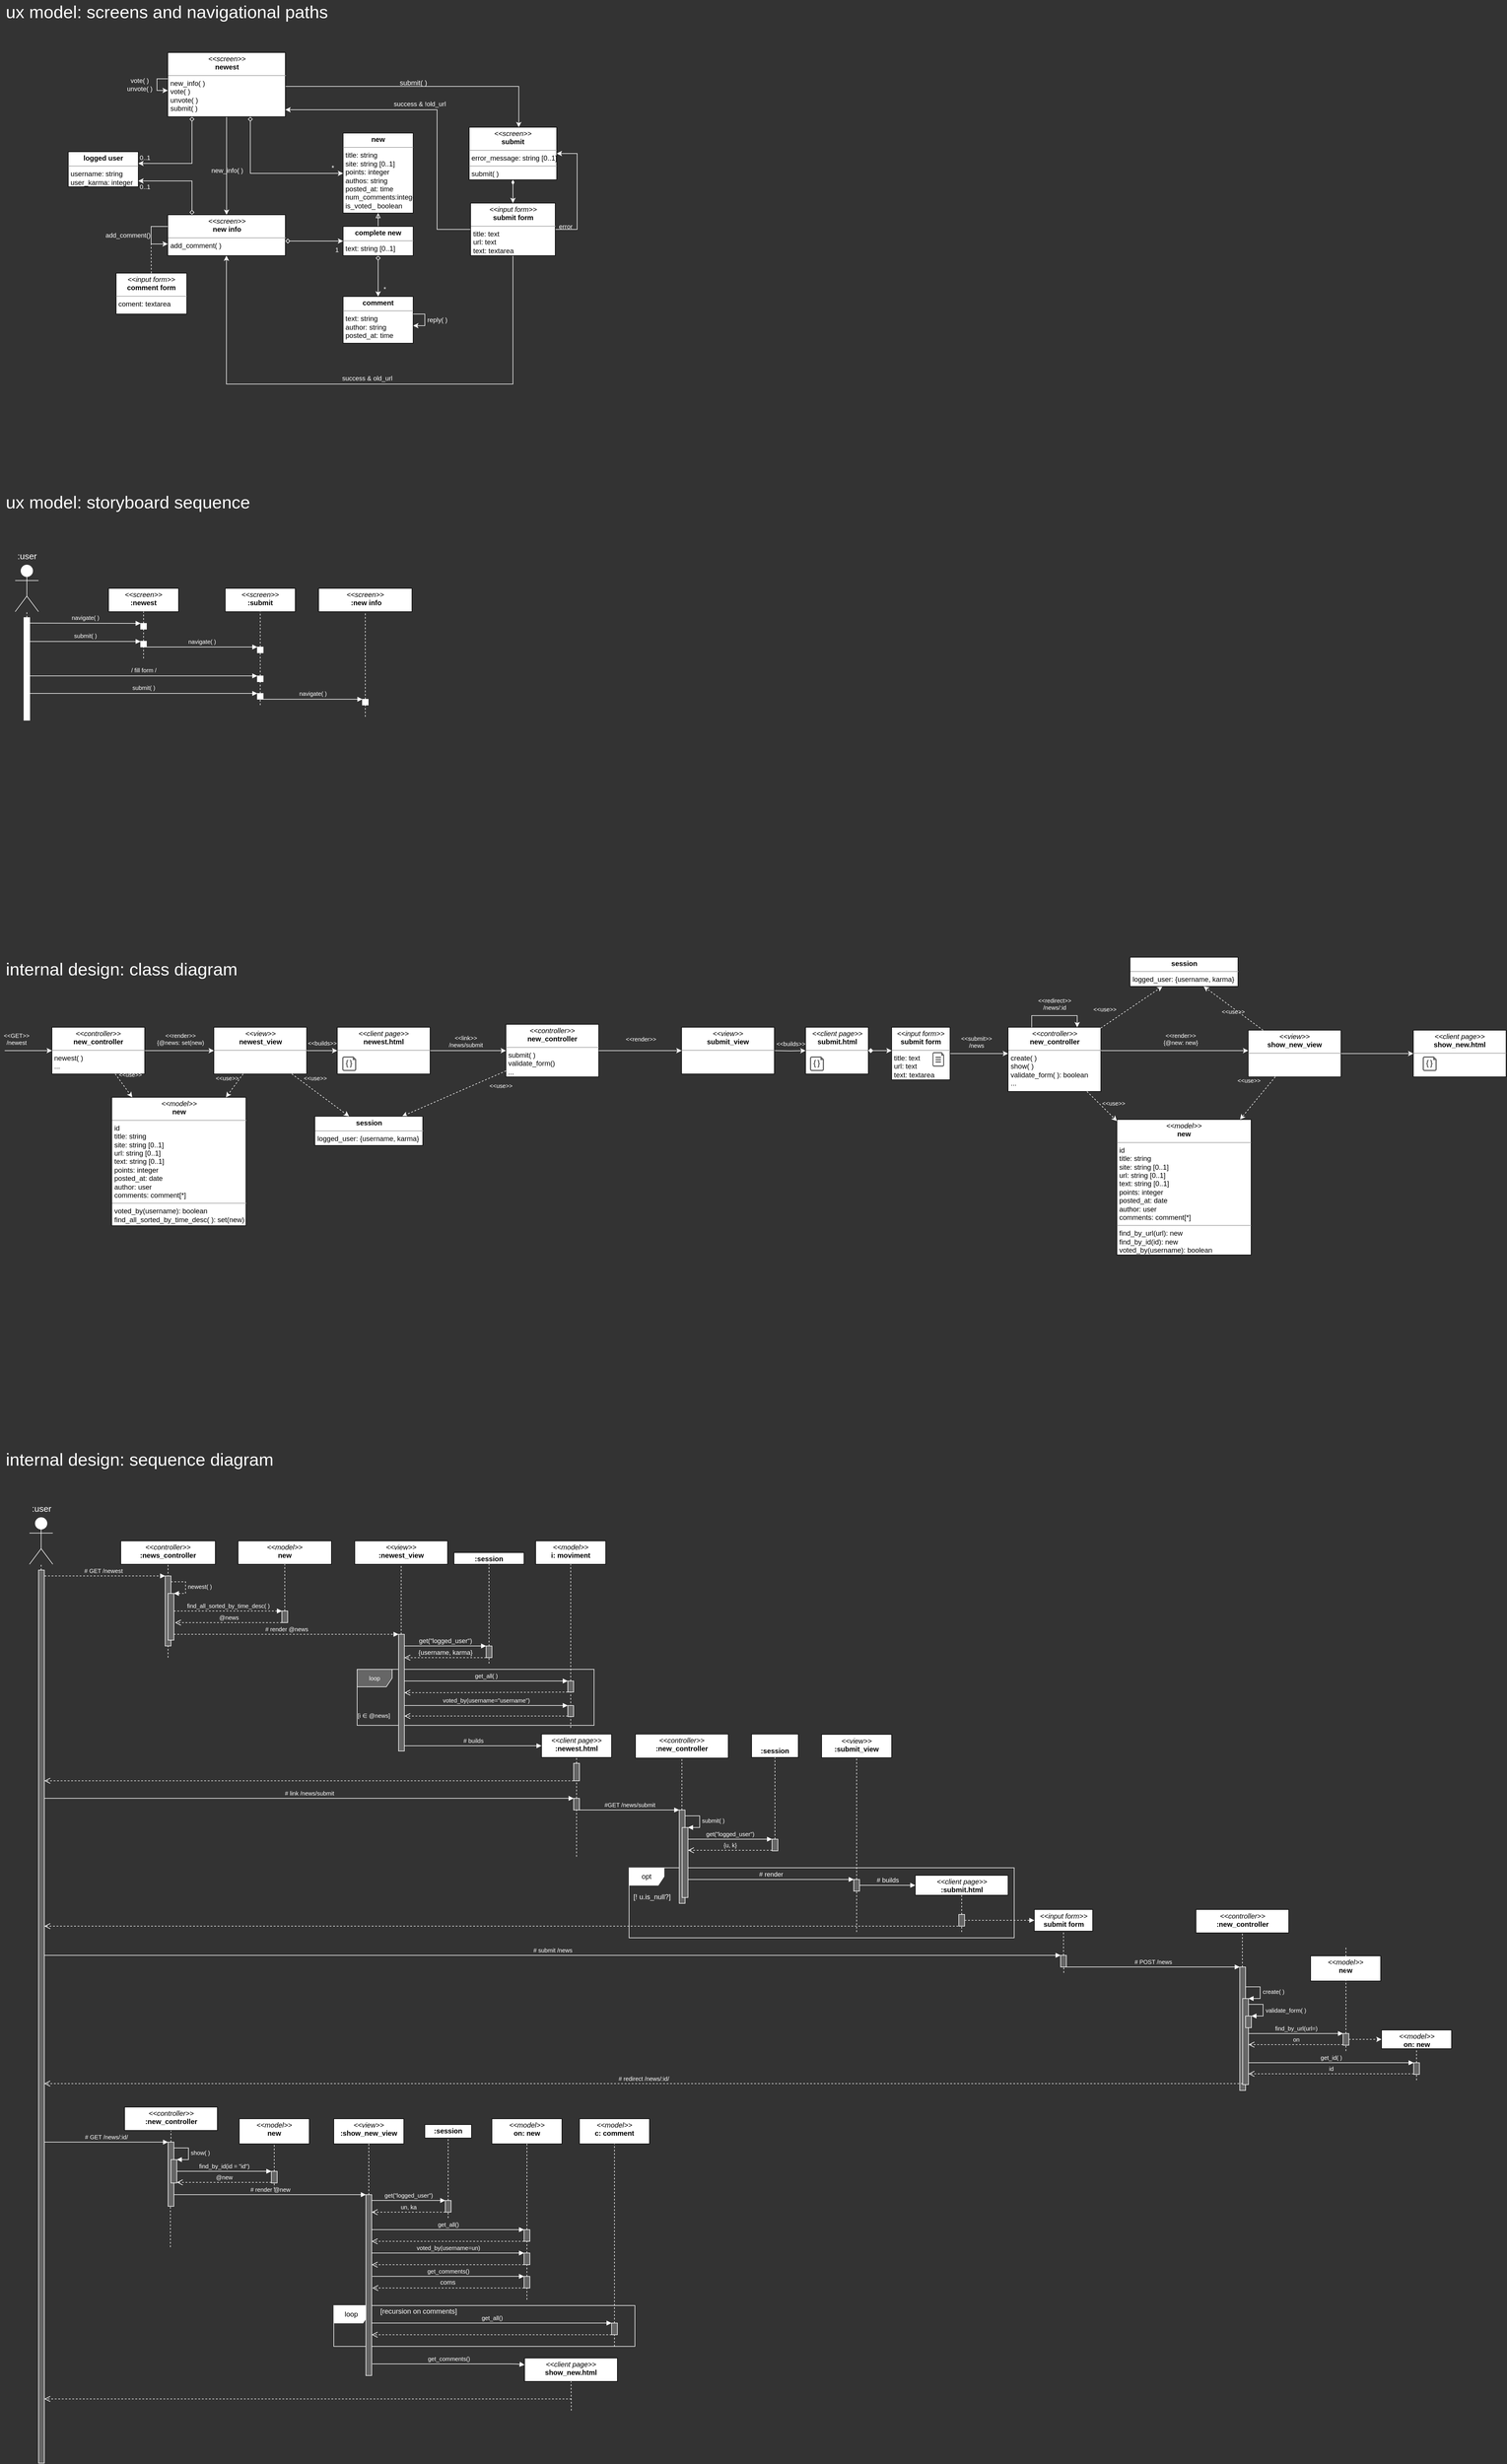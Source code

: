 <mxfile version="13.0.1" type="google"><diagram id="p_Bl7oB7GDyuIpua9rZd" name="Page-1"><mxGraphModel dx="1186" dy="629" grid="0" gridSize="10" guides="1" tooltips="1" connect="1" arrows="1" fold="1" page="1" pageScale="1" pageWidth="1169" pageHeight="827" background="#333333" math="0" shadow="0"><root><mxCell id="0"/><mxCell id="1" parent="0"/><mxCell id="zUFfjTGmYQkd-SO4BXHr-112" value="loop" style="shape=umlFrame;whiteSpace=wrap;html=1;labelBackgroundColor=none;strokeColor=#FFFFFF;fontColor=#000000;" parent="1" vertex="1"><mxGeometry x="604" y="3990" width="516" height="70" as="geometry"/></mxCell><mxCell id="zUFfjTGmYQkd-SO4BXHr-71" value="opt" style="shape=umlFrame;whiteSpace=wrap;html=1;labelBackgroundColor=none;fontColor=#000000;strokeColor=#FFFFFF;" parent="1" vertex="1"><mxGeometry x="1110" y="3240" width="660" height="120" as="geometry"/></mxCell><mxCell id="YM3ev77WXoDNSK74P9PH-282" value="loop" style="shape=umlFrame;whiteSpace=wrap;html=1;labelBackgroundColor=none;strokeColor=#FFFFFF;fillColor=#666666;fontSize=10;fontColor=#FFFFFF;width=60;height=30;" parent="1" vertex="1"><mxGeometry x="644" y="2900" width="406" height="96" as="geometry"/></mxCell><mxCell id="YM3ev77WXoDNSK74P9PH-12" style="edgeStyle=orthogonalEdgeStyle;rounded=0;orthogonalLoop=1;jettySize=auto;html=1;startArrow=diamond;startFill=0;endArrow=classic;endFill=1;strokeColor=#FFFFFF;" parent="1" source="YM3ev77WXoDNSK74P9PH-3" target="YM3ev77WXoDNSK74P9PH-9" edge="1"><mxGeometry relative="1" as="geometry"><Array as="points"><mxPoint x="461" y="337"/></Array></mxGeometry></mxCell><mxCell id="YM3ev77WXoDNSK74P9PH-40" value="*" style="text;html=1;resizable=0;points=[];align=center;verticalAlign=middle;labelBackgroundColor=none;fontColor=#FFFFFF;" parent="YM3ev77WXoDNSK74P9PH-12" vertex="1" connectable="0"><mxGeometry x="0.188" relative="1" as="geometry"><mxPoint x="85.33" y="-9" as="offset"/></mxGeometry></mxCell><mxCell id="YM3ev77WXoDNSK74P9PH-16" value="" style="edgeStyle=orthogonalEdgeStyle;rounded=0;orthogonalLoop=1;jettySize=auto;html=1;labelBackgroundColor=none;startArrow=none;startFill=0;endArrow=classic;endFill=1;strokeColor=#FFFFFF;fontColor=#FFFFFF;" parent="1" source="YM3ev77WXoDNSK74P9PH-3" target="YM3ev77WXoDNSK74P9PH-18" edge="1"><mxGeometry relative="1" as="geometry"><mxPoint x="419.5" y="285" as="targetPoint"/><Array as="points"><mxPoint x="921" y="188"/></Array></mxGeometry></mxCell><mxCell id="YM3ev77WXoDNSK74P9PH-17" value="submit( )" style="text;html=1;resizable=0;points=[];align=center;verticalAlign=middle;labelBackgroundColor=none;fontColor=#FFFFFF;" parent="YM3ev77WXoDNSK74P9PH-16" vertex="1" connectable="0"><mxGeometry x="-0.132" y="-2" relative="1" as="geometry"><mxPoint x="14.5" y="-8" as="offset"/></mxGeometry></mxCell><mxCell id="zUFfjTGmYQkd-SO4BXHr-4" style="edgeStyle=orthogonalEdgeStyle;rounded=0;orthogonalLoop=1;jettySize=auto;html=1;strokeColor=#FFFFFF;" parent="1" source="YM3ev77WXoDNSK74P9PH-3" target="YM3ev77WXoDNSK74P9PH-24" edge="1"><mxGeometry relative="1" as="geometry"/></mxCell><mxCell id="zUFfjTGmYQkd-SO4BXHr-5" value="new_info( )" style="edgeLabel;html=1;align=center;verticalAlign=middle;resizable=0;points=[];labelBackgroundColor=none;fontColor=#FFFFFF;" parent="zUFfjTGmYQkd-SO4BXHr-4" vertex="1" connectable="0"><mxGeometry x="0.097" relative="1" as="geometry"><mxPoint as="offset"/></mxGeometry></mxCell><mxCell id="zUFfjTGmYQkd-SO4BXHr-24" style="edgeStyle=orthogonalEdgeStyle;rounded=0;orthogonalLoop=1;jettySize=auto;html=1;labelBackgroundColor=none;startArrow=diamond;startFill=0;endArrow=classic;endFill=1;strokeColor=#FFFFFF;fontColor=#FFFFFF;" parent="1" source="YM3ev77WXoDNSK74P9PH-3" target="zUFfjTGmYQkd-SO4BXHr-23" edge="1"><mxGeometry relative="1" as="geometry"><Array as="points"><mxPoint x="361" y="320"/></Array></mxGeometry></mxCell><mxCell id="zUFfjTGmYQkd-SO4BXHr-26" value="0..1" style="edgeLabel;html=1;align=center;verticalAlign=middle;resizable=0;points=[];fontColor=#FFFFFF;labelBackgroundColor=none;" parent="zUFfjTGmYQkd-SO4BXHr-24" vertex="1" connectable="0"><mxGeometry x="0.825" y="4" relative="1" as="geometry"><mxPoint x="-3.86" y="-14" as="offset"/></mxGeometry></mxCell><mxCell id="YM3ev77WXoDNSK74P9PH-3" value="&lt;p style=&quot;margin: 0px ; margin-top: 4px ; text-align: center&quot;&gt;&lt;i&gt;&amp;lt;&amp;lt;screen&amp;gt;&amp;gt;&lt;/i&gt;&lt;br&gt;&lt;b&gt;newest&lt;/b&gt;&lt;/p&gt;&lt;hr size=&quot;1&quot;&gt;&lt;p style=&quot;margin: 0px ; margin-left: 4px&quot;&gt;&lt;/p&gt;&lt;p style=&quot;margin: 0px ; margin-left: 4px&quot;&gt;new_info( )&lt;br&gt;vote( )&lt;/p&gt;&lt;p style=&quot;margin: 0px ; margin-left: 4px&quot;&gt;unvote( )&lt;/p&gt;&lt;p style=&quot;margin: 0px ; margin-left: 4px&quot;&gt;submit( )&lt;/p&gt;" style="verticalAlign=top;align=left;overflow=fill;fontSize=12;fontFamily=Helvetica;html=1;" parent="1" vertex="1"><mxGeometry x="319.5" y="130" width="201.5" height="110" as="geometry"/></mxCell><mxCell id="YM3ev77WXoDNSK74P9PH-9" value="&lt;p style=&quot;margin: 0px ; margin-top: 4px ; text-align: center&quot;&gt;&lt;b&gt;new&lt;/b&gt;&lt;/p&gt;&lt;hr size=&quot;1&quot;&gt;&lt;p style=&quot;margin: 0px ; margin-left: 4px&quot;&gt;title: string&lt;/p&gt;&lt;p style=&quot;margin: 0px ; margin-left: 4px&quot;&gt;site: string [0..1]&lt;/p&gt;&lt;p style=&quot;margin: 0px ; margin-left: 4px&quot;&gt;points: integer&lt;/p&gt;&lt;p style=&quot;margin: 0px ; margin-left: 4px&quot;&gt;authos: string&lt;/p&gt;&lt;p style=&quot;margin: 0px ; margin-left: 4px&quot;&gt;posted_at: time&lt;/p&gt;&lt;p style=&quot;margin: 0px ; margin-left: 4px&quot;&gt;num_comments:integer&lt;/p&gt;&lt;p style=&quot;margin: 0px ; margin-left: 4px&quot;&gt;is_voted_ boolean&lt;/p&gt;&lt;p style=&quot;margin: 0px ; margin-left: 4px&quot;&gt;&lt;br&gt;&lt;/p&gt;" style="verticalAlign=top;align=left;overflow=fill;fontSize=12;fontFamily=Helvetica;html=1;" parent="1" vertex="1"><mxGeometry x="620" y="268" width="120" height="137" as="geometry"/></mxCell><mxCell id="YM3ev77WXoDNSK74P9PH-13" value="vote( )&lt;br&gt;unvote( )" style="edgeStyle=orthogonalEdgeStyle;rounded=0;orthogonalLoop=1;jettySize=auto;html=1;startArrow=none;startFill=0;endArrow=classic;endFill=1;strokeColor=#FFFFFF;elbow=horizontal;labelBackgroundColor=none;fontColor=#FFFFFF;" parent="1" source="YM3ev77WXoDNSK74P9PH-3" target="YM3ev77WXoDNSK74P9PH-3" edge="1"><mxGeometry x="0.351" y="32" relative="1" as="geometry"><Array as="points"><mxPoint x="301" y="178"/></Array><mxPoint x="-30" y="22" as="offset"/></mxGeometry></mxCell><mxCell id="zUFfjTGmYQkd-SO4BXHr-17" style="edgeStyle=orthogonalEdgeStyle;rounded=0;orthogonalLoop=1;jettySize=auto;html=1;labelBackgroundColor=none;startArrow=diamondThin;startFill=1;endArrow=classic;endFill=1;strokeColor=#FFFFFF;fontColor=#FFFFFF;" parent="1" source="YM3ev77WXoDNSK74P9PH-18" target="YM3ev77WXoDNSK74P9PH-20" edge="1"><mxGeometry relative="1" as="geometry"/></mxCell><mxCell id="YM3ev77WXoDNSK74P9PH-18" value="&lt;p style=&quot;margin: 0px ; margin-top: 4px ; text-align: center&quot;&gt;&lt;i&gt;&amp;lt;&amp;lt;screen&amp;gt;&amp;gt;&lt;/i&gt;&lt;br&gt;&lt;b&gt;submit&lt;/b&gt;&lt;/p&gt;&lt;hr size=&quot;1&quot;&gt;&lt;p style=&quot;margin: 0px ; margin-left: 4px&quot;&gt;error_message: string [0..1]&lt;/p&gt;&lt;hr size=&quot;1&quot;&gt;&lt;p style=&quot;margin: 0px ; margin-left: 4px&quot;&gt;submit( )&lt;br&gt;&lt;/p&gt;" style="verticalAlign=top;align=left;overflow=fill;fontSize=12;fontFamily=Helvetica;html=1;" parent="1" vertex="1"><mxGeometry x="836" y="258" width="150" height="90" as="geometry"/></mxCell><mxCell id="zUFfjTGmYQkd-SO4BXHr-18" style="edgeStyle=orthogonalEdgeStyle;rounded=0;orthogonalLoop=1;jettySize=auto;html=1;labelBackgroundColor=none;startArrow=none;startFill=0;endArrow=classic;endFill=1;strokeColor=#FFFFFF;fontColor=#FFFFFF;" parent="1" source="YM3ev77WXoDNSK74P9PH-20" target="YM3ev77WXoDNSK74P9PH-18" edge="1"><mxGeometry relative="1" as="geometry"><Array as="points"><mxPoint x="1021" y="433"/><mxPoint x="1021" y="303"/></Array></mxGeometry></mxCell><mxCell id="zUFfjTGmYQkd-SO4BXHr-20" value="error" style="edgeLabel;html=1;align=center;verticalAlign=middle;resizable=0;points=[];fontColor=#FFFFFF;labelBackgroundColor=none;" parent="zUFfjTGmYQkd-SO4BXHr-18" vertex="1" connectable="0"><mxGeometry x="0.162" relative="1" as="geometry"><mxPoint x="-20" y="75" as="offset"/></mxGeometry></mxCell><mxCell id="zUFfjTGmYQkd-SO4BXHr-21" value="success &amp;amp; old_url" style="edgeStyle=orthogonalEdgeStyle;rounded=0;orthogonalLoop=1;jettySize=auto;html=1;labelBackgroundColor=none;startArrow=none;startFill=0;endArrow=classic;endFill=1;strokeColor=#FFFFFF;fontColor=#FFFFFF;" parent="1" source="YM3ev77WXoDNSK74P9PH-20" target="YM3ev77WXoDNSK74P9PH-24" edge="1"><mxGeometry x="0.01" y="-10" relative="1" as="geometry"><Array as="points"><mxPoint x="911" y="698"/><mxPoint x="420" y="698"/></Array><mxPoint as="offset"/></mxGeometry></mxCell><mxCell id="zUFfjTGmYQkd-SO4BXHr-22" value="success &amp;amp; !old_url" style="edgeStyle=orthogonalEdgeStyle;rounded=0;orthogonalLoop=1;jettySize=auto;html=1;labelBackgroundColor=none;startArrow=none;startFill=0;endArrow=classic;endFill=1;strokeColor=#FFFFFF;fontColor=#FFFFFF;" parent="1" source="YM3ev77WXoDNSK74P9PH-20" target="YM3ev77WXoDNSK74P9PH-3" edge="1"><mxGeometry x="0.12" y="-10" relative="1" as="geometry"><Array as="points"><mxPoint x="781" y="433"/><mxPoint x="781" y="228"/></Array><mxPoint as="offset"/></mxGeometry></mxCell><mxCell id="YM3ev77WXoDNSK74P9PH-20" value="&lt;p style=&quot;margin: 0px ; margin-top: 4px ; text-align: center&quot;&gt;&lt;i&gt;&amp;lt;&amp;lt;input form&amp;gt;&amp;gt;&lt;/i&gt;&lt;br&gt;&lt;b&gt;submit form&lt;/b&gt;&lt;/p&gt;&lt;hr size=&quot;1&quot;&gt;&lt;p style=&quot;margin: 0px ; margin-left: 4px&quot;&gt;title: text&lt;/p&gt;&lt;p style=&quot;margin: 0px ; margin-left: 4px&quot;&gt;url: text&lt;/p&gt;&lt;p style=&quot;margin: 0px ; margin-left: 4px&quot;&gt;text: textarea&lt;/p&gt;" style="verticalAlign=top;align=left;overflow=fill;fontSize=12;fontFamily=Helvetica;html=1;" parent="1" vertex="1"><mxGeometry x="838.5" y="388" width="145" height="90" as="geometry"/></mxCell><mxCell id="zUFfjTGmYQkd-SO4BXHr-8" style="edgeStyle=orthogonalEdgeStyle;rounded=0;orthogonalLoop=1;jettySize=auto;html=1;endArrow=classic;endFill=1;strokeColor=#FFFFFF;fontColor=#FFFFFF;startArrow=diamond;startFill=0;" parent="1" source="YM3ev77WXoDNSK74P9PH-24" target="zUFfjTGmYQkd-SO4BXHr-6" edge="1"><mxGeometry relative="1" as="geometry"><Array as="points"><mxPoint x="551" y="453"/><mxPoint x="551" y="453"/></Array></mxGeometry></mxCell><mxCell id="zUFfjTGmYQkd-SO4BXHr-9" value="1" style="edgeLabel;html=1;align=center;verticalAlign=middle;resizable=0;points=[];fontColor=#FFFFFF;labelBackgroundColor=none;" parent="zUFfjTGmYQkd-SO4BXHr-8" vertex="1" connectable="0"><mxGeometry x="0.773" y="-1" relative="1" as="geometry"><mxPoint y="13.97" as="offset"/></mxGeometry></mxCell><mxCell id="zUFfjTGmYQkd-SO4BXHr-29" style="edgeStyle=orthogonalEdgeStyle;rounded=0;orthogonalLoop=1;jettySize=auto;html=1;labelBackgroundColor=none;startArrow=diamond;startFill=0;endArrow=classic;endFill=1;strokeColor=#FFFFFF;fontColor=#FFFFFF;" parent="1" source="YM3ev77WXoDNSK74P9PH-24" target="zUFfjTGmYQkd-SO4BXHr-23" edge="1"><mxGeometry relative="1" as="geometry"><Array as="points"><mxPoint x="361" y="350"/></Array></mxGeometry></mxCell><mxCell id="zUFfjTGmYQkd-SO4BXHr-30" value="0..1" style="edgeLabel;html=1;align=center;verticalAlign=middle;resizable=0;points=[];fontColor=#FFFFFF;labelBackgroundColor=none;" parent="zUFfjTGmYQkd-SO4BXHr-29" vertex="1" connectable="0"><mxGeometry x="0.701" y="4" relative="1" as="geometry"><mxPoint x="-11.86" y="6" as="offset"/></mxGeometry></mxCell><mxCell id="YM3ev77WXoDNSK74P9PH-24" value="&lt;p style=&quot;margin: 0px ; margin-top: 4px ; text-align: center&quot;&gt;&lt;i&gt;&amp;lt;&amp;lt;screen&amp;gt;&amp;gt;&lt;/i&gt;&lt;br&gt;&lt;b&gt;new info&lt;/b&gt;&lt;/p&gt;&lt;hr size=&quot;1&quot;&gt;&lt;p style=&quot;margin: 0px ; margin-left: 4px&quot;&gt;add_comment( )&lt;/p&gt;" style="verticalAlign=top;align=left;overflow=fill;fontSize=12;fontFamily=Helvetica;html=1;" parent="1" vertex="1"><mxGeometry x="319.5" y="408" width="201.5" height="70" as="geometry"/></mxCell><mxCell id="YM3ev77WXoDNSK74P9PH-29" value="&lt;p style=&quot;margin: 0px ; margin-top: 4px ; text-align: center&quot;&gt;&lt;i&gt;&amp;lt;&amp;lt;input form&amp;gt;&amp;gt;&lt;/i&gt;&lt;br&gt;&lt;b&gt;comment form&lt;/b&gt;&lt;/p&gt;&lt;hr size=&quot;1&quot;&gt;&lt;p style=&quot;margin: 0px ; margin-left: 4px&quot;&gt;&lt;span&gt;coment: textarea&lt;/span&gt;&lt;/p&gt;" style="verticalAlign=top;align=left;overflow=fill;fontSize=12;fontFamily=Helvetica;html=1;" parent="1" vertex="1"><mxGeometry x="231" y="508" width="121" height="70" as="geometry"/></mxCell><mxCell id="YM3ev77WXoDNSK74P9PH-43" value="ux model: screens and navigational paths" style="text;html=1;resizable=0;points=[];autosize=1;align=left;verticalAlign=top;spacingTop=-4;fontColor=#FFFFFF;fontSize=30;" parent="1" vertex="1"><mxGeometry x="40" y="40" width="240" height="20" as="geometry"/></mxCell><mxCell id="YM3ev77WXoDNSK74P9PH-74" value="ux model: storyboard sequence" style="text;html=1;resizable=0;points=[];autosize=1;align=left;verticalAlign=top;spacingTop=-4;fontColor=#FFFFFF;fontSize=30;" parent="1" vertex="1"><mxGeometry x="40" y="880" width="430" height="40" as="geometry"/></mxCell><mxCell id="YM3ev77WXoDNSK74P9PH-75" value="&lt;p style=&quot;margin: 0px ; margin-top: 4px ; text-align: center&quot;&gt;&lt;i&gt;&amp;lt;&amp;lt;screen&amp;gt;&amp;gt;&lt;/i&gt;&lt;br&gt;&lt;b&gt;:newest&lt;/b&gt;&lt;/p&gt;" style="verticalAlign=top;align=left;overflow=fill;fontSize=12;fontFamily=Helvetica;html=1;" parent="1" vertex="1"><mxGeometry x="218" y="1048" width="120" height="40" as="geometry"/></mxCell><mxCell id="YM3ev77WXoDNSK74P9PH-76" value="&lt;p style=&quot;margin: 0px ; margin-top: 4px ; text-align: center&quot;&gt;&lt;i&gt;&amp;lt;&amp;lt;screen&amp;gt;&amp;gt;&lt;/i&gt;&lt;br&gt;&lt;b&gt;:submit&lt;/b&gt;&lt;/p&gt;" style="verticalAlign=top;align=left;overflow=fill;fontSize=12;fontFamily=Helvetica;html=1;" parent="1" vertex="1"><mxGeometry x="418" y="1048" width="120" height="40" as="geometry"/></mxCell><mxCell id="YM3ev77WXoDNSK74P9PH-77" value="&lt;p style=&quot;margin: 0px ; margin-top: 4px ; text-align: center&quot;&gt;&lt;i&gt;&amp;lt;&amp;lt;screen&amp;gt;&amp;gt;&lt;/i&gt;&lt;br&gt;&lt;b&gt;&amp;nbsp;&lt;/b&gt;&lt;b&gt;:new info&lt;/b&gt;&lt;/p&gt;&lt;p style=&quot;margin: 0px ; margin-left: 4px&quot;&gt;&lt;br&gt;&lt;/p&gt;" style="verticalAlign=top;align=left;overflow=fill;fontSize=12;fontFamily=Helvetica;html=1;" parent="1" vertex="1"><mxGeometry x="578" y="1048" width="160" height="40" as="geometry"/></mxCell><mxCell id="YM3ev77WXoDNSK74P9PH-78" value="&lt;font style=&quot;font-size: 15px&quot;&gt;:user&lt;/font&gt;" style="shape=umlActor;verticalLabelPosition=top;labelBackgroundColor=none;verticalAlign=bottom;html=1;fontSize=30;fontColor=#FFFFFF;strokeColor=#FFFFFF;align=center;labelPosition=center;" parent="1" vertex="1"><mxGeometry x="58" y="1008" width="40" height="80" as="geometry"/></mxCell><mxCell id="YM3ev77WXoDNSK74P9PH-87" value="" style="endArrow=none;dashed=1;html=1;labelBackgroundColor=none;strokeColor=#FFFFFF;fontSize=30;fontColor=#FFFFFF;" parent="1" source="YM3ev77WXoDNSK74P9PH-88" target="YM3ev77WXoDNSK74P9PH-78" edge="1"><mxGeometry width="50" height="50" relative="1" as="geometry"><mxPoint x="78" y="1409.143" as="sourcePoint"/><mxPoint x="128" y="1128" as="targetPoint"/></mxGeometry></mxCell><mxCell id="YM3ev77WXoDNSK74P9PH-88" value="" style="rounded=0;whiteSpace=wrap;html=1;labelBackgroundColor=none;strokeColor=#FFFFFF;fontSize=30;fontColor=#FFFFFF;" parent="1" vertex="1"><mxGeometry x="73" y="1098" width="10" height="176" as="geometry"/></mxCell><mxCell id="YM3ev77WXoDNSK74P9PH-90" value="" style="endArrow=none;dashed=1;html=1;labelBackgroundColor=none;strokeColor=#FFFFFF;fontSize=30;fontColor=#FFFFFF;" parent="1" source="YM3ev77WXoDNSK74P9PH-95" target="YM3ev77WXoDNSK74P9PH-75" edge="1"><mxGeometry width="50" height="50" relative="1" as="geometry"><mxPoint x="278" y="1408" as="sourcePoint"/><mxPoint x="288" y="1138" as="targetPoint"/></mxGeometry></mxCell><mxCell id="YM3ev77WXoDNSK74P9PH-96" value="&lt;font style=&quot;font-size: 10px&quot;&gt;navigate( )&lt;/font&gt;" style="html=1;verticalAlign=bottom;endArrow=block;entryX=0;entryY=0;labelBackgroundColor=none;strokeColor=#FFFFFF;fontSize=15;fontColor=#FFFFFF;exitX=1.02;exitY=0.054;exitDx=0;exitDy=0;exitPerimeter=0;" parent="1" source="YM3ev77WXoDNSK74P9PH-88" target="YM3ev77WXoDNSK74P9PH-95" edge="1"><mxGeometry relative="1" as="geometry"><mxPoint x="98" y="1113" as="sourcePoint"/></mxGeometry></mxCell><mxCell id="YM3ev77WXoDNSK74P9PH-95" value="" style="html=1;points=[];perimeter=orthogonalPerimeter;labelBackgroundColor=none;strokeColor=#FFFFFF;fontSize=15;fontColor=#FFFFFF;" parent="1" vertex="1"><mxGeometry x="273" y="1108" width="10" height="10" as="geometry"/></mxCell><mxCell id="YM3ev77WXoDNSK74P9PH-98" value="" style="endArrow=none;dashed=1;html=1;labelBackgroundColor=none;strokeColor=#FFFFFF;fontSize=30;fontColor=#FFFFFF;" parent="1" source="YM3ev77WXoDNSK74P9PH-100" target="YM3ev77WXoDNSK74P9PH-95" edge="1"><mxGeometry width="50" height="50" relative="1" as="geometry"><mxPoint x="278" y="1408" as="sourcePoint"/><mxPoint x="278" y="1088" as="targetPoint"/></mxGeometry></mxCell><mxCell id="YM3ev77WXoDNSK74P9PH-100" value="" style="html=1;points=[];perimeter=orthogonalPerimeter;labelBackgroundColor=none;strokeColor=#FFFFFF;fontSize=15;fontColor=#FFFFFF;" parent="1" vertex="1"><mxGeometry x="273" y="1138.5" width="10" height="10" as="geometry"/></mxCell><mxCell id="YM3ev77WXoDNSK74P9PH-101" value="" style="endArrow=none;dashed=1;html=1;labelBackgroundColor=none;strokeColor=#FFFFFF;fontSize=30;fontColor=#FFFFFF;" parent="1" target="YM3ev77WXoDNSK74P9PH-100" edge="1"><mxGeometry width="50" height="50" relative="1" as="geometry"><mxPoint x="278" y="1168" as="sourcePoint"/><mxPoint x="278" y="1118" as="targetPoint"/></mxGeometry></mxCell><mxCell id="YM3ev77WXoDNSK74P9PH-102" value="&lt;font style=&quot;font-size: 10px&quot;&gt;submit( )&lt;/font&gt;" style="html=1;verticalAlign=bottom;endArrow=block;labelBackgroundColor=none;strokeColor=#FFFFFF;fontSize=15;fontColor=#FFFFFF;" parent="1" target="YM3ev77WXoDNSK74P9PH-100" edge="1"><mxGeometry relative="1" as="geometry"><mxPoint x="83" y="1139" as="sourcePoint"/><mxPoint x="273" y="1138" as="targetPoint"/></mxGeometry></mxCell><mxCell id="YM3ev77WXoDNSK74P9PH-104" value="&lt;font style=&quot;font-size: 10px&quot;&gt;navigate( )&lt;/font&gt;" style="html=1;verticalAlign=bottom;endArrow=block;labelBackgroundColor=none;strokeColor=#FFFFFF;fontSize=15;fontColor=#FFFFFF;" parent="1" source="YM3ev77WXoDNSK74P9PH-100" target="YM3ev77WXoDNSK74P9PH-103" edge="1"><mxGeometry relative="1" as="geometry"><mxPoint x="283" y="1148.7" as="sourcePoint"/><mxPoint x="473" y="1148.5" as="targetPoint"/></mxGeometry></mxCell><mxCell id="YM3ev77WXoDNSK74P9PH-105" value="" style="endArrow=none;dashed=1;html=1;labelBackgroundColor=none;strokeColor=#FFFFFF;fontSize=30;fontColor=#FFFFFF;" parent="1" source="YM3ev77WXoDNSK74P9PH-103" target="YM3ev77WXoDNSK74P9PH-76" edge="1"><mxGeometry width="50" height="50" relative="1" as="geometry"><mxPoint x="478" y="1258" as="sourcePoint"/><mxPoint x="288" y="1098" as="targetPoint"/></mxGeometry></mxCell><mxCell id="YM3ev77WXoDNSK74P9PH-103" value="" style="html=1;points=[];perimeter=orthogonalPerimeter;labelBackgroundColor=none;strokeColor=#FFFFFF;fontSize=15;fontColor=#FFFFFF;" parent="1" vertex="1"><mxGeometry x="473" y="1148.5" width="10" height="10" as="geometry"/></mxCell><mxCell id="YM3ev77WXoDNSK74P9PH-106" value="" style="endArrow=none;dashed=1;html=1;labelBackgroundColor=none;strokeColor=#FFFFFF;fontSize=30;fontColor=#FFFFFF;" parent="1" source="YM3ev77WXoDNSK74P9PH-107" target="YM3ev77WXoDNSK74P9PH-103" edge="1"><mxGeometry width="50" height="50" relative="1" as="geometry"><mxPoint x="478" y="1248" as="sourcePoint"/><mxPoint x="478" y="1088" as="targetPoint"/></mxGeometry></mxCell><mxCell id="YM3ev77WXoDNSK74P9PH-107" value="" style="html=1;points=[];perimeter=orthogonalPerimeter;labelBackgroundColor=none;strokeColor=#FFFFFF;fontSize=15;fontColor=#FFFFFF;" parent="1" vertex="1"><mxGeometry x="473" y="1198" width="10" height="10" as="geometry"/></mxCell><mxCell id="YM3ev77WXoDNSK74P9PH-108" value="" style="endArrow=none;dashed=1;html=1;labelBackgroundColor=none;strokeColor=#FFFFFF;fontSize=30;fontColor=#FFFFFF;" parent="1" source="YM3ev77WXoDNSK74P9PH-110" target="YM3ev77WXoDNSK74P9PH-107" edge="1"><mxGeometry width="50" height="50" relative="1" as="geometry"><mxPoint x="478" y="1248" as="sourcePoint"/><mxPoint x="478" y="1158.5" as="targetPoint"/></mxGeometry></mxCell><mxCell id="YM3ev77WXoDNSK74P9PH-109" value="&lt;font style=&quot;font-size: 10px&quot;&gt;/ fill form /&lt;/font&gt;" style="html=1;verticalAlign=bottom;endArrow=block;labelBackgroundColor=none;strokeColor=#FFFFFF;fontSize=15;fontColor=#FFFFFF;" parent="1" target="YM3ev77WXoDNSK74P9PH-107" edge="1"><mxGeometry relative="1" as="geometry"><mxPoint x="83" y="1198" as="sourcePoint"/><mxPoint x="436.5" y="1197.5" as="targetPoint"/></mxGeometry></mxCell><mxCell id="YM3ev77WXoDNSK74P9PH-110" value="" style="html=1;points=[];perimeter=orthogonalPerimeter;labelBackgroundColor=none;strokeColor=#FFFFFF;fontSize=15;fontColor=#FFFFFF;" parent="1" vertex="1"><mxGeometry x="473" y="1228" width="10" height="10" as="geometry"/></mxCell><mxCell id="YM3ev77WXoDNSK74P9PH-111" value="" style="endArrow=none;dashed=1;html=1;labelBackgroundColor=none;strokeColor=#FFFFFF;fontSize=30;fontColor=#FFFFFF;" parent="1" target="YM3ev77WXoDNSK74P9PH-110" edge="1"><mxGeometry width="50" height="50" relative="1" as="geometry"><mxPoint x="478" y="1248" as="sourcePoint"/><mxPoint x="478" y="1208" as="targetPoint"/></mxGeometry></mxCell><mxCell id="YM3ev77WXoDNSK74P9PH-112" value="&lt;font style=&quot;font-size: 10px&quot;&gt;submit( )&lt;/font&gt;" style="html=1;verticalAlign=bottom;endArrow=block;labelBackgroundColor=none;strokeColor=#FFFFFF;fontSize=15;fontColor=#FFFFFF;" parent="1" target="YM3ev77WXoDNSK74P9PH-110" edge="1"><mxGeometry relative="1" as="geometry"><mxPoint x="83" y="1228" as="sourcePoint"/><mxPoint x="473" y="1227.63" as="targetPoint"/></mxGeometry></mxCell><mxCell id="YM3ev77WXoDNSK74P9PH-113" value="" style="endArrow=none;dashed=1;html=1;labelBackgroundColor=none;strokeColor=#FFFFFF;fontSize=30;fontColor=#FFFFFF;" parent="1" source="YM3ev77WXoDNSK74P9PH-114" target="YM3ev77WXoDNSK74P9PH-77" edge="1"><mxGeometry width="50" height="50" relative="1" as="geometry"><mxPoint x="658" y="1288" as="sourcePoint"/><mxPoint x="638" y="1098" as="targetPoint"/></mxGeometry></mxCell><mxCell id="YM3ev77WXoDNSK74P9PH-114" value="" style="html=1;points=[];perimeter=orthogonalPerimeter;labelBackgroundColor=none;strokeColor=#FFFFFF;fontSize=15;fontColor=#FFFFFF;" parent="1" vertex="1"><mxGeometry x="653" y="1238" width="10" height="10" as="geometry"/></mxCell><mxCell id="YM3ev77WXoDNSK74P9PH-115" value="" style="endArrow=none;dashed=1;html=1;labelBackgroundColor=none;strokeColor=#FFFFFF;fontSize=30;fontColor=#FFFFFF;" parent="1" target="YM3ev77WXoDNSK74P9PH-114" edge="1"><mxGeometry width="50" height="50" relative="1" as="geometry"><mxPoint x="658" y="1268" as="sourcePoint"/><mxPoint x="658" y="1088" as="targetPoint"/></mxGeometry></mxCell><mxCell id="YM3ev77WXoDNSK74P9PH-116" value="&lt;font style=&quot;font-size: 10px&quot;&gt;navigate( )&lt;/font&gt;" style="html=1;verticalAlign=bottom;endArrow=block;labelBackgroundColor=none;strokeColor=#FFFFFF;fontSize=15;fontColor=#FFFFFF;" parent="1" source="YM3ev77WXoDNSK74P9PH-110" target="YM3ev77WXoDNSK74P9PH-114" edge="1"><mxGeometry relative="1" as="geometry"><mxPoint x="468" y="1258" as="sourcePoint"/><mxPoint x="658" y="1258" as="targetPoint"/></mxGeometry></mxCell><mxCell id="YM3ev77WXoDNSK74P9PH-124" value="internal design: class diagram" style="text;html=1;resizable=0;points=[];autosize=1;align=left;verticalAlign=top;spacingTop=-4;fontColor=#FFFFFF;fontSize=30;" parent="1" vertex="1"><mxGeometry x="40" y="1680" width="410" height="40" as="geometry"/></mxCell><mxCell id="YM3ev77WXoDNSK74P9PH-125" value="&amp;nbsp;" style="text;html=1;resizable=0;points=[];autosize=1;align=left;verticalAlign=top;spacingTop=-4;fontSize=15;fontColor=#FFFFFF;labelBackgroundColor=none;" parent="1" vertex="1"><mxGeometry x="371" y="1800" width="20" height="20" as="geometry"/></mxCell><mxCell id="YM3ev77WXoDNSK74P9PH-133" style="edgeStyle=orthogonalEdgeStyle;rounded=0;orthogonalLoop=1;jettySize=auto;html=1;labelBackgroundColor=none;startArrow=none;startFill=0;endArrow=classic;endFill=1;strokeColor=#FFFFFF;fontSize=10;fontColor=#FFFFFF;" parent="1" source="YM3ev77WXoDNSK74P9PH-129" target="YM3ev77WXoDNSK74P9PH-132" edge="1"><mxGeometry relative="1" as="geometry"/></mxCell><mxCell id="YM3ev77WXoDNSK74P9PH-134" value="&amp;lt;&amp;lt;render&amp;gt;&amp;gt;&lt;br&gt;{@news: set(new)" style="text;html=1;resizable=0;points=[];align=center;verticalAlign=middle;labelBackgroundColor=none;fontSize=10;fontColor=#FFFFFF;" parent="YM3ev77WXoDNSK74P9PH-133" vertex="1" connectable="0"><mxGeometry x="-0.064" y="-2" relative="1" as="geometry"><mxPoint x="5" y="-22" as="offset"/></mxGeometry></mxCell><mxCell id="YM3ev77WXoDNSK74P9PH-129" value="&lt;p style=&quot;margin: 0px ; margin-top: 4px ; text-align: center&quot;&gt;&lt;i&gt;&amp;lt;&amp;lt;controller&amp;gt;&amp;gt;&lt;/i&gt;&lt;br&gt;&lt;b&gt;new_controller&lt;/b&gt;&lt;/p&gt;&lt;hr size=&quot;1&quot;&gt;&lt;p style=&quot;margin: 0px ; margin-left: 4px&quot;&gt;newest( )&lt;br&gt;&lt;/p&gt;&lt;p style=&quot;margin: 0px ; margin-left: 4px&quot;&gt;...&lt;/p&gt;" style="verticalAlign=top;align=left;overflow=fill;fontSize=12;fontFamily=Helvetica;html=1;" parent="1" vertex="1"><mxGeometry x="121" y="1800" width="159" height="80" as="geometry"/></mxCell><mxCell id="YM3ev77WXoDNSK74P9PH-130" value="" style="endArrow=classic;html=1;labelBackgroundColor=none;strokeColor=#FFFFFF;fontSize=15;fontColor=#FFFFFF;" parent="1" target="YM3ev77WXoDNSK74P9PH-129" edge="1"><mxGeometry width="50" height="50" relative="1" as="geometry"><mxPoint x="40" y="1840" as="sourcePoint"/><mxPoint x="130" y="1810" as="targetPoint"/></mxGeometry></mxCell><mxCell id="YM3ev77WXoDNSK74P9PH-131" value="&amp;lt;&amp;lt;GET&amp;gt;&amp;gt; &lt;br style=&quot;font-size: 10px&quot;&gt;/newest" style="text;html=1;resizable=0;points=[];align=center;verticalAlign=middle;labelBackgroundColor=none;fontSize=10;fontColor=#FFFFFF;" parent="YM3ev77WXoDNSK74P9PH-130" vertex="1" connectable="0"><mxGeometry x="-0.001" y="3" relative="1" as="geometry"><mxPoint x="-20.5" y="-17" as="offset"/></mxGeometry></mxCell><mxCell id="YM3ev77WXoDNSK74P9PH-136" style="edgeStyle=orthogonalEdgeStyle;rounded=0;orthogonalLoop=1;jettySize=auto;html=1;labelBackgroundColor=none;startArrow=none;startFill=0;endArrow=classic;endFill=1;strokeColor=#FFFFFF;fontSize=10;fontColor=#FFFFFF;" parent="1" source="YM3ev77WXoDNSK74P9PH-132" target="YM3ev77WXoDNSK74P9PH-135" edge="1"><mxGeometry relative="1" as="geometry"/></mxCell><mxCell id="YM3ev77WXoDNSK74P9PH-137" value="&amp;lt;&amp;lt;builds&amp;gt;&amp;gt;" style="text;html=1;resizable=0;points=[];align=center;verticalAlign=middle;labelBackgroundColor=none;fontSize=10;fontColor=#FFFFFF;" parent="YM3ev77WXoDNSK74P9PH-136" vertex="1" connectable="0"><mxGeometry x="-0.046" y="-2" relative="1" as="geometry"><mxPoint x="1.5" y="-15" as="offset"/></mxGeometry></mxCell><mxCell id="YM3ev77WXoDNSK74P9PH-132" value="&lt;p style=&quot;margin: 0px ; margin-top: 4px ; text-align: center&quot;&gt;&lt;i&gt;&amp;lt;&amp;lt;view&amp;gt;&amp;gt;&lt;/i&gt;&lt;br&gt;&lt;b&gt;newest_view&lt;/b&gt;&lt;/p&gt;&lt;hr size=&quot;1&quot;&gt;&lt;p style=&quot;margin: 0px ; margin-left: 4px&quot;&gt;&lt;br&gt;&lt;/p&gt;" style="verticalAlign=top;align=left;overflow=fill;fontSize=12;fontFamily=Helvetica;html=1;" parent="1" vertex="1"><mxGeometry x="398.5" y="1800" width="159" height="80" as="geometry"/></mxCell><mxCell id="YM3ev77WXoDNSK74P9PH-144" style="edgeStyle=orthogonalEdgeStyle;rounded=0;orthogonalLoop=1;jettySize=auto;html=1;labelBackgroundColor=none;startArrow=none;startFill=0;endArrow=classic;endFill=1;strokeColor=#FFFFFF;fontSize=10;fontColor=#FFFFFF;" parent="1" source="YM3ev77WXoDNSK74P9PH-135" target="YM3ev77WXoDNSK74P9PH-146" edge="1"><mxGeometry relative="1" as="geometry"><mxPoint x="900" y="1840" as="targetPoint"/></mxGeometry></mxCell><mxCell id="YM3ev77WXoDNSK74P9PH-145" value="&amp;lt;&amp;lt;link&amp;gt;&amp;gt;&lt;br&gt;/news/submit" style="text;html=1;resizable=0;points=[];align=center;verticalAlign=middle;labelBackgroundColor=none;fontSize=10;fontColor=#FFFFFF;" parent="YM3ev77WXoDNSK74P9PH-144" vertex="1" connectable="0"><mxGeometry x="-0.222" y="-1" relative="1" as="geometry"><mxPoint x="10" y="-17" as="offset"/></mxGeometry></mxCell><mxCell id="YM3ev77WXoDNSK74P9PH-135" value="&lt;p style=&quot;margin: 0px ; margin-top: 4px ; text-align: center&quot;&gt;&lt;i&gt;&amp;lt;&amp;lt;client page&amp;gt;&amp;gt;&lt;/i&gt;&lt;br&gt;&lt;b&gt;newest.html&lt;/b&gt;&lt;/p&gt;&lt;hr size=&quot;1&quot;&gt;&lt;p style=&quot;margin: 0px ; margin-left: 4px&quot;&gt;&lt;br&gt;&lt;/p&gt;" style="verticalAlign=top;align=left;overflow=fill;fontSize=12;fontFamily=Helvetica;html=1;" parent="1" vertex="1"><mxGeometry x="610" y="1800" width="159" height="80" as="geometry"/></mxCell><mxCell id="YM3ev77WXoDNSK74P9PH-138" value="" style="verticalLabelPosition=bottom;html=1;verticalAlign=top;align=center;strokeColor=none;fillColor=#666666;shape=mxgraph.azure.code_file;pointerEvents=1;labelBackgroundColor=none;fontSize=10;fontColor=#FFFFFF;" parent="1" vertex="1"><mxGeometry x="618.5" y="1850" width="24" height="25" as="geometry"/></mxCell><mxCell id="YM3ev77WXoDNSK74P9PH-139" value="&lt;p style=&quot;margin: 0px ; margin-top: 4px ; text-align: center&quot;&gt;&lt;i&gt;&amp;lt;&amp;lt;model&amp;gt;&amp;gt;&lt;/i&gt;&lt;br&gt;&lt;b&gt;new&lt;/b&gt;&lt;/p&gt;&lt;hr size=&quot;1&quot;&gt;&lt;p style=&quot;margin: 0px ; margin-left: 4px&quot;&gt;&lt;span&gt;id&lt;/span&gt;&lt;/p&gt;&lt;p style=&quot;margin: 0px ; margin-left: 4px&quot;&gt;&lt;span&gt;title: string&lt;/span&gt;&lt;/p&gt;&lt;p style=&quot;margin: 0px ; margin-left: 4px&quot;&gt;&lt;span&gt;site: string [0..1]&lt;/span&gt;&lt;/p&gt;&lt;p style=&quot;margin: 0px ; margin-left: 4px&quot;&gt;&lt;span&gt;url: string [0..1]&lt;/span&gt;&lt;/p&gt;&lt;p style=&quot;margin: 0px ; margin-left: 4px&quot;&gt;&lt;span&gt;text: string [0..1]&lt;/span&gt;&lt;/p&gt;&lt;p style=&quot;margin: 0px ; margin-left: 4px&quot;&gt;&lt;span&gt;points: integer&lt;/span&gt;&lt;/p&gt;&lt;p style=&quot;margin: 0px ; margin-left: 4px&quot;&gt;&lt;span&gt;posted_at: date&lt;/span&gt;&lt;/p&gt;&lt;p style=&quot;margin: 0px ; margin-left: 4px&quot;&gt;&lt;span&gt;author: user&lt;/span&gt;&lt;/p&gt;&lt;p style=&quot;margin: 0px ; margin-left: 4px&quot;&gt;&lt;span&gt;comments: comment[*]&lt;br&gt;&lt;/span&gt;&lt;/p&gt;&lt;hr size=&quot;1&quot;&gt;&lt;p style=&quot;margin: 0px ; margin-left: 4px&quot;&gt;voted_by(username): boolean&lt;br&gt;&lt;/p&gt;&lt;p style=&quot;margin: 0px ; margin-left: 4px&quot;&gt;find_all_sorted_by_time_desc( ): set(new)&lt;/p&gt;" style="verticalAlign=top;align=left;overflow=fill;fontSize=12;fontFamily=Helvetica;html=1;" parent="1" vertex="1"><mxGeometry x="223.5" y="1920" width="230" height="220" as="geometry"/></mxCell><mxCell id="YM3ev77WXoDNSK74P9PH-140" value="" style="endArrow=classic;html=1;labelBackgroundColor=none;strokeColor=#FFFFFF;fontSize=10;fontColor=#FFFFFF;dashed=1;" parent="1" source="YM3ev77WXoDNSK74P9PH-129" target="YM3ev77WXoDNSK74P9PH-139" edge="1"><mxGeometry width="50" height="50" relative="1" as="geometry"><mxPoint x="280" y="1990" as="sourcePoint"/><mxPoint x="330" y="1940" as="targetPoint"/></mxGeometry></mxCell><mxCell id="YM3ev77WXoDNSK74P9PH-142" value="&amp;lt;&amp;lt;use&amp;gt;&amp;gt;" style="text;html=1;resizable=0;points=[];align=center;verticalAlign=middle;labelBackgroundColor=none;fontSize=10;fontColor=#FFFFFF;" parent="YM3ev77WXoDNSK74P9PH-140" vertex="1" connectable="0"><mxGeometry x="-0.036" y="2" relative="1" as="geometry"><mxPoint x="9.73" y="-17.5" as="offset"/></mxGeometry></mxCell><mxCell id="YM3ev77WXoDNSK74P9PH-141" value="" style="endArrow=classic;html=1;labelBackgroundColor=none;strokeColor=#FFFFFF;fontSize=10;fontColor=#FFFFFF;dashed=1;" parent="1" source="YM3ev77WXoDNSK74P9PH-132" target="YM3ev77WXoDNSK74P9PH-139" edge="1"><mxGeometry width="50" height="50" relative="1" as="geometry"><mxPoint x="246.1" y="1890" as="sourcePoint"/><mxPoint x="299.5" y="1950" as="targetPoint"/></mxGeometry></mxCell><mxCell id="YM3ev77WXoDNSK74P9PH-143" value="&amp;lt;&amp;lt;use&amp;gt;&amp;gt;" style="text;html=1;resizable=0;points=[];align=center;verticalAlign=middle;labelBackgroundColor=none;fontSize=10;fontColor=#FFFFFF;" parent="YM3ev77WXoDNSK74P9PH-141" vertex="1" connectable="0"><mxGeometry x="-0.733" y="1" relative="1" as="geometry"><mxPoint x="-25.13" y="1" as="offset"/></mxGeometry></mxCell><mxCell id="YM3ev77WXoDNSK74P9PH-146" value="&lt;p style=&quot;margin: 0px ; margin-top: 4px ; text-align: center&quot;&gt;&lt;i&gt;&amp;lt;&amp;lt;controller&amp;gt;&amp;gt;&lt;/i&gt;&lt;br&gt;&lt;b&gt;new_controller&lt;/b&gt;&lt;/p&gt;&lt;hr size=&quot;1&quot;&gt;&lt;p style=&quot;margin: 0px ; margin-left: 4px&quot;&gt;submit( )&lt;br&gt;&lt;/p&gt;&lt;p style=&quot;margin: 0px ; margin-left: 4px&quot;&gt;validate_form()&lt;/p&gt;&lt;p style=&quot;margin: 0px ; margin-left: 4px&quot;&gt;...&lt;/p&gt;" style="verticalAlign=top;align=left;overflow=fill;fontSize=12;fontFamily=Helvetica;html=1;" parent="1" vertex="1"><mxGeometry x="899" y="1795" width="159" height="90" as="geometry"/></mxCell><mxCell id="YM3ev77WXoDNSK74P9PH-148" value="" style="endArrow=classic;html=1;labelBackgroundColor=none;strokeColor=#FFFFFF;fontSize=10;fontColor=#FFFFFF;dashed=1;" parent="1" source="YM3ev77WXoDNSK74P9PH-146" target="zUFfjTGmYQkd-SO4BXHr-31" edge="1"><mxGeometry width="50" height="50" relative="1" as="geometry"><mxPoint x="241.167" y="1890" as="sourcePoint"/><mxPoint x="882.82" y="1920" as="targetPoint"/></mxGeometry></mxCell><mxCell id="YM3ev77WXoDNSK74P9PH-149" value="&amp;lt;&amp;lt;use&amp;gt;&amp;gt;" style="text;html=1;resizable=0;points=[];align=center;verticalAlign=middle;labelBackgroundColor=none;fontSize=10;fontColor=#FFFFFF;" parent="YM3ev77WXoDNSK74P9PH-148" vertex="1" connectable="0"><mxGeometry x="-0.036" y="2" relative="1" as="geometry"><mxPoint x="76.07" y="-14.13" as="offset"/></mxGeometry></mxCell><mxCell id="YM3ev77WXoDNSK74P9PH-155" value="&lt;p style=&quot;margin: 0px ; margin-top: 4px ; text-align: center&quot;&gt;&lt;i&gt;&amp;lt;&amp;lt;view&amp;gt;&amp;gt;&lt;/i&gt;&lt;br&gt;&lt;b&gt;submit_view&lt;/b&gt;&lt;/p&gt;&lt;hr size=&quot;1&quot;&gt;&lt;p style=&quot;margin: 0px ; margin-left: 4px&quot;&gt;&lt;br&gt;&lt;/p&gt;" style="verticalAlign=top;align=left;overflow=fill;fontSize=12;fontFamily=Helvetica;html=1;" parent="1" vertex="1"><mxGeometry x="1200" y="1800" width="159" height="80" as="geometry"/></mxCell><mxCell id="YM3ev77WXoDNSK74P9PH-156" style="edgeStyle=orthogonalEdgeStyle;rounded=0;orthogonalLoop=1;jettySize=auto;html=1;labelBackgroundColor=none;startArrow=none;startFill=0;endArrow=classic;endFill=1;strokeColor=#FFFFFF;fontSize=10;fontColor=#FFFFFF;" parent="1" source="YM3ev77WXoDNSK74P9PH-146" target="YM3ev77WXoDNSK74P9PH-155" edge="1"><mxGeometry relative="1" as="geometry"><mxPoint x="1059" y="1840" as="sourcePoint"/></mxGeometry></mxCell><mxCell id="YM3ev77WXoDNSK74P9PH-157" value="&amp;lt;&amp;lt;render&amp;gt;&amp;gt;" style="text;html=1;resizable=0;points=[];align=center;verticalAlign=middle;labelBackgroundColor=none;fontSize=10;fontColor=#FFFFFF;" parent="YM3ev77WXoDNSK74P9PH-156" vertex="1" connectable="0"><mxGeometry x="-0.064" y="-2" relative="1" as="geometry"><mxPoint x="5" y="-22" as="offset"/></mxGeometry></mxCell><mxCell id="YM3ev77WXoDNSK74P9PH-171" style="edgeStyle=orthogonalEdgeStyle;rounded=0;orthogonalLoop=1;jettySize=auto;html=1;labelBackgroundColor=none;startArrow=diamond;startFill=1;endArrow=classic;endFill=1;strokeColor=#FFFFFF;fontSize=10;fontColor=#FFFFFF;" parent="1" source="YM3ev77WXoDNSK74P9PH-158" target="YM3ev77WXoDNSK74P9PH-163" edge="1"><mxGeometry relative="1" as="geometry"><Array as="points"><mxPoint x="1620" y="1840"/><mxPoint x="1620" y="1840"/></Array></mxGeometry></mxCell><mxCell id="YM3ev77WXoDNSK74P9PH-158" value="&lt;p style=&quot;margin: 0px ; margin-top: 4px ; text-align: center&quot;&gt;&lt;i&gt;&amp;lt;&amp;lt;client page&amp;gt;&amp;gt;&lt;/i&gt;&lt;br&gt;&lt;b&gt;submit.html&lt;/b&gt;&lt;/p&gt;&lt;hr size=&quot;1&quot;&gt;&lt;p style=&quot;margin: 0px ; margin-left: 4px&quot;&gt;&lt;br&gt;&lt;/p&gt;" style="verticalAlign=top;align=left;overflow=fill;fontSize=12;fontFamily=Helvetica;html=1;" parent="1" vertex="1"><mxGeometry x="1412.5" y="1800" width="107.5" height="80" as="geometry"/></mxCell><mxCell id="YM3ev77WXoDNSK74P9PH-159" style="edgeStyle=orthogonalEdgeStyle;rounded=0;orthogonalLoop=1;jettySize=auto;html=1;labelBackgroundColor=none;startArrow=none;startFill=0;endArrow=classic;endFill=1;strokeColor=#FFFFFF;fontSize=10;fontColor=#FFFFFF;" parent="1" target="YM3ev77WXoDNSK74P9PH-158" edge="1"><mxGeometry relative="1" as="geometry"><mxPoint x="1360" y="1840" as="sourcePoint"/></mxGeometry></mxCell><mxCell id="YM3ev77WXoDNSK74P9PH-160" value="&amp;lt;&amp;lt;builds&amp;gt;&amp;gt;" style="text;html=1;resizable=0;points=[];align=center;verticalAlign=middle;labelBackgroundColor=none;fontSize=10;fontColor=#FFFFFF;" parent="YM3ev77WXoDNSK74P9PH-159" vertex="1" connectable="0"><mxGeometry x="-0.046" y="-2" relative="1" as="geometry"><mxPoint x="1.5" y="-15" as="offset"/></mxGeometry></mxCell><mxCell id="YM3ev77WXoDNSK74P9PH-161" value="" style="verticalLabelPosition=bottom;html=1;verticalAlign=top;align=center;strokeColor=none;fillColor=#666666;shape=mxgraph.azure.code_file;pointerEvents=1;labelBackgroundColor=none;fontSize=10;fontColor=#FFFFFF;" parent="1" vertex="1"><mxGeometry x="1420" y="1850" width="24" height="25" as="geometry"/></mxCell><mxCell id="YM3ev77WXoDNSK74P9PH-173" style="edgeStyle=orthogonalEdgeStyle;rounded=0;orthogonalLoop=1;jettySize=auto;html=1;labelBackgroundColor=none;startArrow=none;startFill=0;endArrow=classic;endFill=1;strokeColor=#FFFFFF;fontSize=10;fontColor=#FFFFFF;" parent="1" source="YM3ev77WXoDNSK74P9PH-163" target="YM3ev77WXoDNSK74P9PH-175" edge="1"><mxGeometry relative="1" as="geometry"><mxPoint x="1950" y="1840" as="targetPoint"/><Array as="points"><mxPoint x="1760" y="1840"/><mxPoint x="1760" y="1840"/></Array></mxGeometry></mxCell><mxCell id="YM3ev77WXoDNSK74P9PH-174" value="&amp;lt;&amp;lt;submit&amp;gt;&amp;gt;&lt;br&gt;/news" style="text;html=1;resizable=0;points=[];align=center;verticalAlign=middle;labelBackgroundColor=none;fontSize=10;fontColor=#FFFFFF;" parent="YM3ev77WXoDNSK74P9PH-173" vertex="1" connectable="0"><mxGeometry x="-0.128" y="1" relative="1" as="geometry"><mxPoint x="1.5" y="-19" as="offset"/></mxGeometry></mxCell><mxCell id="YM3ev77WXoDNSK74P9PH-163" value="&lt;p style=&quot;margin: 0px ; margin-top: 4px ; text-align: center&quot;&gt;&lt;i&gt;&amp;lt;&amp;lt;input form&amp;gt;&amp;gt;&lt;/i&gt;&lt;br&gt;&lt;b&gt;submit form&lt;/b&gt;&lt;/p&gt;&lt;hr size=&quot;1&quot;&gt;&lt;p style=&quot;margin: 0px 0px 0px 4px&quot;&gt;title: text&lt;/p&gt;&lt;p style=&quot;margin: 0px 0px 0px 4px&quot;&gt;url: text&lt;/p&gt;&lt;p style=&quot;margin: 0px 0px 0px 4px&quot;&gt;text: textarea&lt;/p&gt;" style="verticalAlign=top;align=left;overflow=fill;fontSize=12;fontFamily=Helvetica;html=1;" parent="1" vertex="1"><mxGeometry x="1560" y="1800" width="100" height="90" as="geometry"/></mxCell><mxCell id="YM3ev77WXoDNSK74P9PH-170" value="" style="verticalLabelPosition=bottom;html=1;verticalAlign=top;align=center;strokeColor=none;fillColor=#666666;shape=mxgraph.azure.cloud_services_configuration_file;pointerEvents=1;labelBackgroundColor=none;fontSize=10;fontColor=#FFFFFF;" parent="1" vertex="1"><mxGeometry x="1630" y="1842.5" width="20" height="25" as="geometry"/></mxCell><mxCell id="YM3ev77WXoDNSK74P9PH-180" style="edgeStyle=orthogonalEdgeStyle;rounded=0;orthogonalLoop=1;jettySize=auto;html=1;labelBackgroundColor=none;startArrow=none;startFill=0;endArrow=classic;endFill=1;strokeColor=#FFFFFF;fontSize=10;fontColor=#FFFFFF;" parent="1" source="YM3ev77WXoDNSK74P9PH-175" target="YM3ev77WXoDNSK74P9PH-179" edge="1"><mxGeometry relative="1" as="geometry"><Array as="points"><mxPoint x="2140" y="1840"/><mxPoint x="2140" y="1840"/></Array></mxGeometry></mxCell><mxCell id="YM3ev77WXoDNSK74P9PH-181" value="&amp;lt;&amp;lt;render&amp;gt;&amp;gt;&lt;br&gt;{@new: new}" style="text;html=1;resizable=0;points=[];align=center;verticalAlign=middle;labelBackgroundColor=none;fontSize=10;fontColor=#FFFFFF;" parent="YM3ev77WXoDNSK74P9PH-180" vertex="1" connectable="0"><mxGeometry x="0.152" y="1" relative="1" as="geometry"><mxPoint x="-9" y="-19" as="offset"/></mxGeometry></mxCell><mxCell id="YM3ev77WXoDNSK74P9PH-175" value="&lt;p style=&quot;margin: 0px ; margin-top: 4px ; text-align: center&quot;&gt;&lt;i&gt;&amp;lt;&amp;lt;controller&amp;gt;&amp;gt;&lt;/i&gt;&lt;br&gt;&lt;b&gt;new_controller&lt;/b&gt;&lt;/p&gt;&lt;hr size=&quot;1&quot;&gt;&lt;p style=&quot;margin: 0px ; margin-left: 4px&quot;&gt;create( )&lt;br&gt;&lt;/p&gt;&lt;p style=&quot;margin: 0px ; margin-left: 4px&quot;&gt;show( )&lt;/p&gt;&lt;p style=&quot;margin: 0px ; margin-left: 4px&quot;&gt;validate_form( ): boolean&lt;/p&gt;&lt;p style=&quot;margin: 0px ; margin-left: 4px&quot;&gt;...&lt;br&gt;&lt;/p&gt;" style="verticalAlign=top;align=left;overflow=fill;fontSize=12;fontFamily=Helvetica;html=1;" parent="1" vertex="1"><mxGeometry x="1759.5" y="1800" width="159" height="110" as="geometry"/></mxCell><mxCell id="YM3ev77WXoDNSK74P9PH-189" value="" style="edgeStyle=orthogonalEdgeStyle;rounded=0;orthogonalLoop=1;jettySize=auto;html=1;labelBackgroundColor=none;startArrow=none;startFill=0;endArrow=classic;endFill=1;strokeColor=#FFFFFF;fontSize=10;fontColor=#FFFFFF;" parent="1" source="YM3ev77WXoDNSK74P9PH-179" target="YM3ev77WXoDNSK74P9PH-188" edge="1"><mxGeometry relative="1" as="geometry"/></mxCell><mxCell id="YM3ev77WXoDNSK74P9PH-179" value="&lt;p style=&quot;margin: 0px ; margin-top: 4px ; text-align: center&quot;&gt;&lt;i&gt;&amp;lt;&amp;lt;view&amp;gt;&amp;gt;&lt;/i&gt;&lt;br&gt;&lt;b&gt;show_new_view&lt;/b&gt;&lt;/p&gt;&lt;hr size=&quot;1&quot;&gt;&lt;p style=&quot;margin: 0px ; margin-left: 4px&quot;&gt;&lt;br&gt;&lt;/p&gt;" style="verticalAlign=top;align=left;overflow=fill;fontSize=12;fontFamily=Helvetica;html=1;" parent="1" vertex="1"><mxGeometry x="2171" y="1805" width="159" height="80" as="geometry"/></mxCell><mxCell id="YM3ev77WXoDNSK74P9PH-188" value="&lt;p style=&quot;margin: 0px ; margin-top: 4px ; text-align: center&quot;&gt;&lt;i&gt;&amp;lt;&amp;lt;client page&amp;gt;&amp;gt;&lt;/i&gt;&lt;br&gt;&lt;b&gt;show_new.html&lt;/b&gt;&lt;/p&gt;&lt;hr size=&quot;1&quot;&gt;&lt;p style=&quot;margin: 0px ; margin-left: 4px&quot;&gt;&lt;br&gt;&lt;/p&gt;" style="verticalAlign=top;align=left;overflow=fill;fontSize=12;fontFamily=Helvetica;html=1;" parent="1" vertex="1"><mxGeometry x="2454" y="1805" width="159" height="80" as="geometry"/></mxCell><mxCell id="YM3ev77WXoDNSK74P9PH-182" value="&amp;lt;&amp;lt;redirect&amp;gt;&amp;gt;&lt;br&gt;/news/:id" style="edgeStyle=orthogonalEdgeStyle;rounded=0;orthogonalLoop=1;jettySize=auto;html=1;labelBackgroundColor=none;startArrow=none;startFill=0;endArrow=classic;endFill=1;strokeColor=#FFFFFF;fontSize=10;fontColor=#FFFFFF;elbow=vertical;" parent="1" source="YM3ev77WXoDNSK74P9PH-175" target="YM3ev77WXoDNSK74P9PH-175" edge="1"><mxGeometry y="20" relative="1" as="geometry"><Array as="points"><mxPoint x="1800" y="1780"/></Array><mxPoint as="offset"/></mxGeometry></mxCell><mxCell id="YM3ev77WXoDNSK74P9PH-184" value="" style="endArrow=classic;html=1;labelBackgroundColor=none;strokeColor=#FFFFFF;fontSize=10;fontColor=#FFFFFF;dashed=1;" parent="1" source="YM3ev77WXoDNSK74P9PH-175" target="zUFfjTGmYQkd-SO4BXHr-38" edge="1"><mxGeometry width="50" height="50" relative="1" as="geometry"><mxPoint x="1850" y="2150" as="sourcePoint"/><mxPoint x="1900" y="2100" as="targetPoint"/></mxGeometry></mxCell><mxCell id="YM3ev77WXoDNSK74P9PH-186" value="&amp;lt;&amp;lt;use&amp;gt;&amp;gt;" style="text;html=1;resizable=0;points=[];align=center;verticalAlign=middle;labelBackgroundColor=none;fontSize=10;fontColor=#FFFFFF;" parent="YM3ev77WXoDNSK74P9PH-184" vertex="1" connectable="0"><mxGeometry x="-0.438" y="1" relative="1" as="geometry"><mxPoint x="-22.66" y="-12" as="offset"/></mxGeometry></mxCell><mxCell id="YM3ev77WXoDNSK74P9PH-185" value="" style="endArrow=classic;html=1;labelBackgroundColor=none;strokeColor=#FFFFFF;fontSize=10;fontColor=#FFFFFF;dashed=1;" parent="1" source="YM3ev77WXoDNSK74P9PH-179" target="zUFfjTGmYQkd-SO4BXHr-39" edge="1"><mxGeometry width="50" height="50" relative="1" as="geometry"><mxPoint x="2081.213" y="1920" as="sourcePoint"/><mxPoint x="2236.135" y="1990" as="targetPoint"/></mxGeometry></mxCell><mxCell id="YM3ev77WXoDNSK74P9PH-187" value="&amp;lt;&amp;lt;use&amp;gt;&amp;gt;" style="text;html=1;resizable=0;points=[];align=center;verticalAlign=middle;labelBackgroundColor=none;fontSize=10;fontColor=#FFFFFF;" parent="YM3ev77WXoDNSK74P9PH-185" vertex="1" connectable="0"><mxGeometry x="-0.203" y="2" relative="1" as="geometry"><mxPoint x="-22.5" y="-25" as="offset"/></mxGeometry></mxCell><mxCell id="YM3ev77WXoDNSK74P9PH-191" value="" style="verticalLabelPosition=bottom;html=1;verticalAlign=top;align=center;strokeColor=none;fillColor=#666666;shape=mxgraph.azure.code_file;pointerEvents=1;labelBackgroundColor=none;fontSize=10;fontColor=#FFFFFF;" parent="1" vertex="1"><mxGeometry x="2470" y="1850" width="24" height="25" as="geometry"/></mxCell><mxCell id="YM3ev77WXoDNSK74P9PH-208" value="internal design: sequence diagram" style="text;html=1;resizable=0;points=[];autosize=1;align=left;verticalAlign=top;spacingTop=-4;fontColor=#FFFFFF;fontSize=30;" parent="1" vertex="1"><mxGeometry x="40" y="2520" width="470" height="40" as="geometry"/></mxCell><mxCell id="YM3ev77WXoDNSK74P9PH-212" value="&lt;font style=&quot;font-size: 15px&quot;&gt;:user&lt;/font&gt;" style="shape=umlActor;verticalLabelPosition=top;labelBackgroundColor=none;verticalAlign=bottom;html=1;fontSize=30;fontColor=#FFFFFF;strokeColor=#FFFFFF;align=center;labelPosition=center;" parent="1" vertex="1"><mxGeometry x="82.5" y="2640" width="40" height="80" as="geometry"/></mxCell><mxCell id="YM3ev77WXoDNSK74P9PH-213" value="" style="endArrow=none;dashed=1;html=1;labelBackgroundColor=none;strokeColor=#FFFFFF;fontSize=30;fontColor=#FFFFFF;" parent="1" source="YM3ev77WXoDNSK74P9PH-294" target="YM3ev77WXoDNSK74P9PH-212" edge="1"><mxGeometry width="50" height="50" relative="1" as="geometry"><mxPoint x="102.5" y="2730" as="sourcePoint"/><mxPoint x="152.5" y="2760" as="targetPoint"/></mxGeometry></mxCell><mxCell id="YM3ev77WXoDNSK74P9PH-243" value="&lt;p style=&quot;margin: 0px ; margin-top: 4px ; text-align: center&quot;&gt;&lt;i&gt;&amp;lt;&amp;lt;controller&amp;gt;&amp;gt;&lt;/i&gt;&lt;br&gt;&lt;b&gt;:news_controller&lt;/b&gt;&lt;/p&gt;" style="verticalAlign=top;align=left;overflow=fill;fontSize=12;fontFamily=Helvetica;html=1;" parent="1" vertex="1"><mxGeometry x="239" y="2680" width="162" height="40" as="geometry"/></mxCell><mxCell id="YM3ev77WXoDNSK74P9PH-248" value="" style="endArrow=none;dashed=1;html=1;labelBackgroundColor=none;strokeColor=#FFFFFF;fontSize=30;fontColor=#FFFFFF;" parent="1" target="YM3ev77WXoDNSK74P9PH-243" edge="1"><mxGeometry width="50" height="50" relative="1" as="geometry"><mxPoint x="320" y="2880" as="sourcePoint"/><mxPoint x="112.5" y="2730" as="targetPoint"/></mxGeometry></mxCell><mxCell id="YM3ev77WXoDNSK74P9PH-260" value="" style="html=1;points=[];perimeter=orthogonalPerimeter;labelBackgroundColor=none;strokeColor=#FFFFFF;fillColor=#666666;fontSize=10;fontColor=#FFFFFF;" parent="1" vertex="1"><mxGeometry x="315" y="2740" width="10" height="120" as="geometry"/></mxCell><mxCell id="YM3ev77WXoDNSK74P9PH-261" value="# GET /newest" style="html=1;verticalAlign=bottom;startArrow=none;endArrow=block;startSize=8;dashed=1;labelBackgroundColor=none;strokeColor=#FFFFFF;fontSize=10;fontColor=#FFFFFF;startFill=0;exitX=0.5;exitY=0.05;exitDx=0;exitDy=0;exitPerimeter=0;" parent="1" target="YM3ev77WXoDNSK74P9PH-260" edge="1"><mxGeometry relative="1" as="geometry"><mxPoint x="102.5" y="2740" as="sourcePoint"/></mxGeometry></mxCell><mxCell id="YM3ev77WXoDNSK74P9PH-262" value="" style="html=1;points=[];perimeter=orthogonalPerimeter;labelBackgroundColor=none;strokeColor=#FFFFFF;fillColor=#666666;fontSize=10;fontColor=#FFFFFF;" parent="1" vertex="1"><mxGeometry x="320" y="2770" width="10" height="80" as="geometry"/></mxCell><mxCell id="YM3ev77WXoDNSK74P9PH-263" value="newest( )" style="edgeStyle=orthogonalEdgeStyle;html=1;align=left;spacingLeft=2;endArrow=block;rounded=0;entryX=1;entryY=0;dashed=1;labelBackgroundColor=none;strokeColor=#FFFFFF;fontSize=10;fontColor=#FFFFFF;" parent="1" target="YM3ev77WXoDNSK74P9PH-262" edge="1"><mxGeometry relative="1" as="geometry"><mxPoint x="325" y="2750" as="sourcePoint"/><Array as="points"><mxPoint x="350" y="2750"/></Array></mxGeometry></mxCell><mxCell id="YM3ev77WXoDNSK74P9PH-264" value="&lt;p style=&quot;margin: 0px ; margin-top: 4px ; text-align: center&quot;&gt;&lt;i&gt;&amp;lt;&amp;lt;model&amp;gt;&amp;gt;&lt;/i&gt;&lt;br&gt;&lt;b&gt;new&lt;/b&gt;&lt;/p&gt;" style="verticalAlign=top;align=left;overflow=fill;fontSize=12;fontFamily=Helvetica;html=1;" parent="1" vertex="1"><mxGeometry x="440" y="2680" width="160" height="40" as="geometry"/></mxCell><mxCell id="YM3ev77WXoDNSK74P9PH-265" value="" style="html=1;points=[];perimeter=orthogonalPerimeter;labelBackgroundColor=none;strokeColor=#FFFFFF;fillColor=#666666;fontSize=10;fontColor=#FFFFFF;" parent="1" vertex="1"><mxGeometry x="515" y="2800" width="10" height="20" as="geometry"/></mxCell><mxCell id="YM3ev77WXoDNSK74P9PH-266" value="&lt;span style=&quot;text-align: left&quot;&gt;&lt;font color=&quot;#ffffff&quot; style=&quot;font-size: 10px&quot;&gt;find_all_sorted_by_time_desc( )&lt;/font&gt;&lt;/span&gt;" style="html=1;verticalAlign=bottom;startArrow=none;startFill=0;endArrow=block;startSize=8;dashed=1;labelBackgroundColor=none;strokeColor=#FFFFFF;fontSize=10;fontColor=#FFFFFF;entryX=0.017;entryY=0.004;entryDx=0;entryDy=0;entryPerimeter=0;" parent="1" source="YM3ev77WXoDNSK74P9PH-262" target="YM3ev77WXoDNSK74P9PH-265" edge="1"><mxGeometry width="60" relative="1" as="geometry"><mxPoint x="380" y="2800" as="sourcePoint"/><mxPoint x="510" y="2800" as="targetPoint"/></mxGeometry></mxCell><mxCell id="YM3ev77WXoDNSK74P9PH-268" value="" style="endArrow=none;dashed=1;html=1;labelBackgroundColor=none;strokeColor=#FFFFFF;fontSize=30;fontColor=#FFFFFF;" parent="1" source="YM3ev77WXoDNSK74P9PH-265" target="YM3ev77WXoDNSK74P9PH-264" edge="1"><mxGeometry width="50" height="50" relative="1" as="geometry"><mxPoint x="516" y="3040" as="sourcePoint"/><mxPoint x="330" y="2730" as="targetPoint"/></mxGeometry></mxCell><mxCell id="YM3ev77WXoDNSK74P9PH-269" value="@news" style="html=1;verticalAlign=bottom;endArrow=open;dashed=1;endSize=8;labelBackgroundColor=none;strokeColor=#FFFFFF;fontSize=10;fontColor=#FFFFFF;" parent="1" source="YM3ev77WXoDNSK74P9PH-265" edge="1"><mxGeometry relative="1" as="geometry"><mxPoint x="510" y="2820" as="sourcePoint"/><mxPoint x="332" y="2820" as="targetPoint"/></mxGeometry></mxCell><mxCell id="YM3ev77WXoDNSK74P9PH-270" value="&lt;p style=&quot;margin: 0px ; margin-top: 4px ; text-align: center&quot;&gt;&lt;i&gt;&amp;lt;&amp;lt;view&amp;gt;&amp;gt;&lt;/i&gt;&lt;br&gt;&lt;b&gt;:newest_view&lt;/b&gt;&lt;/p&gt;" style="verticalAlign=top;align=left;overflow=fill;fontSize=12;fontFamily=Helvetica;html=1;" parent="1" vertex="1"><mxGeometry x="640" y="2680" width="159" height="40" as="geometry"/></mxCell><mxCell id="YM3ev77WXoDNSK74P9PH-271" value="" style="html=1;points=[];perimeter=orthogonalPerimeter;labelBackgroundColor=none;strokeColor=#FFFFFF;fillColor=#666666;fontSize=10;fontColor=#FFFFFF;" parent="1" vertex="1"><mxGeometry x="715" y="2840" width="10" height="200" as="geometry"/></mxCell><mxCell id="YM3ev77WXoDNSK74P9PH-272" value="# render @news" style="html=1;verticalAlign=bottom;startArrow=none;endArrow=block;startSize=8;dashed=1;labelBackgroundColor=none;strokeColor=#FFFFFF;fontSize=10;fontColor=#FFFFFF;startFill=0;" parent="1" source="YM3ev77WXoDNSK74P9PH-262" target="YM3ev77WXoDNSK74P9PH-271" edge="1"><mxGeometry relative="1" as="geometry"><mxPoint x="360" y="2840" as="sourcePoint"/></mxGeometry></mxCell><mxCell id="YM3ev77WXoDNSK74P9PH-273" value="" style="endArrow=none;dashed=1;html=1;labelBackgroundColor=none;strokeColor=#FFFFFF;fontSize=30;fontColor=#FFFFFF;" parent="1" source="YM3ev77WXoDNSK74P9PH-271" target="YM3ev77WXoDNSK74P9PH-270" edge="1"><mxGeometry width="50" height="50" relative="1" as="geometry"><mxPoint x="530" y="2810" as="sourcePoint"/><mxPoint x="530" y="2730" as="targetPoint"/></mxGeometry></mxCell><mxCell id="YM3ev77WXoDNSK74P9PH-274" value="&lt;p style=&quot;margin: 0px ; margin-top: 4px ; text-align: center&quot;&gt;&lt;i&gt;&amp;lt;&amp;lt;model&amp;gt;&amp;gt;&lt;/i&gt;&lt;br&gt;&lt;b&gt;i: moviment&lt;/b&gt;&lt;/p&gt;" style="verticalAlign=top;align=left;overflow=fill;fontSize=12;fontFamily=Helvetica;html=1;" parent="1" vertex="1"><mxGeometry x="950" y="2680" width="120" height="40" as="geometry"/></mxCell><mxCell id="YM3ev77WXoDNSK74P9PH-275" value="" style="endArrow=none;dashed=1;html=1;labelBackgroundColor=none;strokeColor=#FFFFFF;fontSize=30;fontColor=#FFFFFF;" parent="1" source="YM3ev77WXoDNSK74P9PH-278" target="YM3ev77WXoDNSK74P9PH-274" edge="1"><mxGeometry width="50" height="50" relative="1" as="geometry"><mxPoint x="1010" y="2980" as="sourcePoint"/><mxPoint x="1010.048" y="2710" as="targetPoint"/></mxGeometry></mxCell><mxCell id="YM3ev77WXoDNSK74P9PH-279" value="get_all( )" style="html=1;verticalAlign=bottom;endArrow=block;entryX=0;entryY=0;labelBackgroundColor=none;strokeColor=#FFFFFF;fontSize=10;fontColor=#FFFFFF;" parent="1" source="YM3ev77WXoDNSK74P9PH-271" target="YM3ev77WXoDNSK74P9PH-278" edge="1"><mxGeometry relative="1" as="geometry"><mxPoint x="725.0" y="2951" as="sourcePoint"/></mxGeometry></mxCell><mxCell id="YM3ev77WXoDNSK74P9PH-278" value="" style="html=1;points=[];perimeter=orthogonalPerimeter;labelBackgroundColor=none;strokeColor=#FFFFFF;fillColor=#666666;fontSize=10;fontColor=#FFFFFF;" parent="1" vertex="1"><mxGeometry x="1005" y="2920" width="10" height="19" as="geometry"/></mxCell><mxCell id="YM3ev77WXoDNSK74P9PH-281" value="" style="endArrow=none;dashed=1;html=1;labelBackgroundColor=none;strokeColor=#FFFFFF;fontSize=30;fontColor=#FFFFFF;" parent="1" target="YM3ev77WXoDNSK74P9PH-278" edge="1"><mxGeometry width="50" height="50" relative="1" as="geometry"><mxPoint x="1010" y="3000" as="sourcePoint"/><mxPoint x="1010" y="2791" as="targetPoint"/></mxGeometry></mxCell><mxCell id="YM3ev77WXoDNSK74P9PH-287" value="[i ∈ @news]" style="text;html=1;resizable=0;points=[];autosize=1;align=left;verticalAlign=top;spacingTop=-4;fontSize=10;fontColor=#FFFFFF;" parent="1" vertex="1"><mxGeometry x="642.5" y="2971" width="70" height="10" as="geometry"/></mxCell><mxCell id="YM3ev77WXoDNSK74P9PH-288" value="&lt;p style=&quot;margin: 0px ; margin-top: 4px ; text-align: center&quot;&gt;&lt;i&gt;&amp;lt;&amp;lt;client page&amp;gt;&amp;gt;&lt;/i&gt;&lt;br&gt;&lt;b&gt;:newest.html&lt;/b&gt;&lt;/p&gt;" style="verticalAlign=top;align=left;overflow=fill;fontSize=12;fontFamily=Helvetica;html=1;" parent="1" vertex="1"><mxGeometry x="960" y="3011" width="120" height="40" as="geometry"/></mxCell><mxCell id="YM3ev77WXoDNSK74P9PH-289" value="" style="endArrow=none;dashed=1;html=1;labelBackgroundColor=none;strokeColor=#FFFFFF;fontSize=30;fontColor=#FFFFFF;" parent="1" source="YM3ev77WXoDNSK74P9PH-292" target="YM3ev77WXoDNSK74P9PH-288" edge="1"><mxGeometry width="50" height="50" relative="1" as="geometry"><mxPoint x="1020" y="3101" as="sourcePoint"/><mxPoint x="1079" y="2781" as="targetPoint"/></mxGeometry></mxCell><mxCell id="YM3ev77WXoDNSK74P9PH-290" value="# builds" style="html=1;verticalAlign=bottom;endArrow=block;labelBackgroundColor=none;strokeColor=#FFFFFF;fontSize=10;fontColor=#FFFFFF;" parent="1" target="YM3ev77WXoDNSK74P9PH-288" edge="1"><mxGeometry width="80" relative="1" as="geometry"><mxPoint x="725.5" y="3031" as="sourcePoint"/><mxPoint x="805.5" y="3031" as="targetPoint"/></mxGeometry></mxCell><mxCell id="YM3ev77WXoDNSK74P9PH-291" value="" style="html=1;verticalAlign=bottom;endArrow=open;dashed=1;endSize=8;labelBackgroundColor=none;strokeColor=#FFFFFF;fontSize=10;fontColor=#FFFFFF;" parent="1" source="YM3ev77WXoDNSK74P9PH-292" edge="1"><mxGeometry relative="1" as="geometry"><mxPoint x="108" y="3091" as="targetPoint"/><mxPoint x="1016" y="3070" as="sourcePoint"/><Array as="points"><mxPoint x="965" y="3091"/><mxPoint x="885" y="3091"/></Array></mxGeometry></mxCell><mxCell id="YM3ev77WXoDNSK74P9PH-292" value="" style="html=1;points=[];perimeter=orthogonalPerimeter;labelBackgroundColor=none;strokeColor=#FFFFFF;fillColor=#666666;fontSize=10;fontColor=#FFFFFF;" parent="1" vertex="1"><mxGeometry x="1015" y="3061" width="10" height="30" as="geometry"/></mxCell><mxCell id="YM3ev77WXoDNSK74P9PH-293" value="" style="endArrow=none;dashed=1;html=1;labelBackgroundColor=none;strokeColor=#FFFFFF;fontSize=30;fontColor=#FFFFFF;" parent="1" source="YM3ev77WXoDNSK74P9PH-295" target="YM3ev77WXoDNSK74P9PH-292" edge="1"><mxGeometry width="50" height="50" relative="1" as="geometry"><mxPoint x="1020" y="3221" as="sourcePoint"/><mxPoint x="1020" y="3051" as="targetPoint"/></mxGeometry></mxCell><mxCell id="YM3ev77WXoDNSK74P9PH-294" value="" style="html=1;points=[];perimeter=orthogonalPerimeter;labelBackgroundColor=none;strokeColor=#FFFFFF;fillColor=#666666;fontSize=10;fontColor=#FFFFFF;" parent="1" vertex="1"><mxGeometry x="98" y="2730" width="10" height="1530" as="geometry"/></mxCell><mxCell id="YM3ev77WXoDNSK74P9PH-296" value="# link /news/submit" style="html=1;verticalAlign=bottom;endArrow=block;entryX=0;entryY=0;labelBackgroundColor=none;strokeColor=#FFFFFF;fontSize=10;fontColor=#FFFFFF;" parent="1" target="YM3ev77WXoDNSK74P9PH-295" edge="1"><mxGeometry relative="1" as="geometry"><mxPoint x="108" y="3121" as="sourcePoint"/></mxGeometry></mxCell><mxCell id="YM3ev77WXoDNSK74P9PH-295" value="" style="html=1;points=[];perimeter=orthogonalPerimeter;labelBackgroundColor=none;strokeColor=#FFFFFF;fillColor=#666666;fontSize=10;fontColor=#FFFFFF;" parent="1" vertex="1"><mxGeometry x="1015" y="3121" width="10" height="20" as="geometry"/></mxCell><mxCell id="YM3ev77WXoDNSK74P9PH-298" value="" style="endArrow=none;dashed=1;html=1;labelBackgroundColor=none;strokeColor=#FFFFFF;fontSize=30;fontColor=#FFFFFF;" parent="1" target="YM3ev77WXoDNSK74P9PH-295" edge="1"><mxGeometry width="50" height="50" relative="1" as="geometry"><mxPoint x="1020" y="3221.0" as="sourcePoint"/><mxPoint x="1020" y="3091.0" as="targetPoint"/></mxGeometry></mxCell><mxCell id="YM3ev77WXoDNSK74P9PH-299" value="&lt;p style=&quot;margin: 0px ; margin-top: 4px ; text-align: center&quot;&gt;&lt;i&gt;&amp;lt;&amp;lt;controller&amp;gt;&amp;gt;&lt;/i&gt;&lt;br&gt;&lt;b&gt;:new_controller&lt;/b&gt;&lt;/p&gt;&lt;p style=&quot;margin: 0px ; margin-left: 4px&quot;&gt;&lt;br&gt;&lt;/p&gt;" style="verticalAlign=top;align=left;overflow=fill;fontSize=12;fontFamily=Helvetica;html=1;" parent="1" vertex="1"><mxGeometry x="1121" y="3011" width="159" height="41" as="geometry"/></mxCell><mxCell id="YM3ev77WXoDNSK74P9PH-301" value="#GET /news/submit" style="html=1;verticalAlign=bottom;endArrow=block;labelBackgroundColor=none;strokeColor=#FFFFFF;fontSize=10;fontColor=#FFFFFF;" parent="1" source="YM3ev77WXoDNSK74P9PH-295" target="YM3ev77WXoDNSK74P9PH-300" edge="1"><mxGeometry relative="1" as="geometry"><mxPoint x="1128.5" y="3131" as="sourcePoint"/></mxGeometry></mxCell><mxCell id="YM3ev77WXoDNSK74P9PH-303" value="" style="endArrow=none;dashed=1;html=1;labelBackgroundColor=none;strokeColor=#FFFFFF;fontSize=30;fontColor=#FFFFFF;" parent="1" source="YM3ev77WXoDNSK74P9PH-300" target="YM3ev77WXoDNSK74P9PH-299" edge="1"><mxGeometry width="50" height="50" relative="1" as="geometry"><mxPoint x="1201" y="3271" as="sourcePoint"/><mxPoint x="1030" y="3101.0" as="targetPoint"/></mxGeometry></mxCell><mxCell id="YM3ev77WXoDNSK74P9PH-300" value="" style="html=1;points=[];perimeter=orthogonalPerimeter;labelBackgroundColor=none;strokeColor=#FFFFFF;fillColor=#666666;fontSize=10;fontColor=#FFFFFF;" parent="1" vertex="1"><mxGeometry x="1196" y="3141" width="10" height="160" as="geometry"/></mxCell><mxCell id="YM3ev77WXoDNSK74P9PH-305" value="" style="html=1;points=[];perimeter=orthogonalPerimeter;labelBackgroundColor=none;strokeColor=#FFFFFF;fillColor=#666666;fontSize=10;fontColor=#FFFFFF;" parent="1" vertex="1"><mxGeometry x="1201" y="3171" width="10" height="120" as="geometry"/></mxCell><mxCell id="YM3ev77WXoDNSK74P9PH-306" value="submit( )" style="edgeStyle=orthogonalEdgeStyle;html=1;align=left;spacingLeft=2;endArrow=block;rounded=0;entryX=1;entryY=0;labelBackgroundColor=none;strokeColor=#FFFFFF;fontSize=10;fontColor=#FFFFFF;" parent="1" target="YM3ev77WXoDNSK74P9PH-305" edge="1"><mxGeometry relative="1" as="geometry"><mxPoint x="1206" y="3151" as="sourcePoint"/><Array as="points"><mxPoint x="1231" y="3151"/></Array></mxGeometry></mxCell><mxCell id="YM3ev77WXoDNSK74P9PH-307" value="&lt;p style=&quot;margin: 0px ; margin-top: 4px ; text-align: center&quot;&gt;&lt;b&gt;&lt;br&gt;&lt;/b&gt;&lt;/p&gt;&lt;p style=&quot;margin: 0px ; margin-top: 4px ; text-align: center&quot;&gt;&lt;b&gt;:session&lt;/b&gt;&lt;br&gt;&lt;/p&gt;" style="verticalAlign=middle;align=left;overflow=fill;fontSize=12;fontFamily=Helvetica;html=1;" parent="1" vertex="1"><mxGeometry x="1320" y="3011" width="80" height="40" as="geometry"/></mxCell><mxCell id="YM3ev77WXoDNSK74P9PH-308" value="" style="endArrow=none;dashed=1;html=1;labelBackgroundColor=none;strokeColor=#FFFFFF;fontSize=30;fontColor=#FFFFFF;" parent="1" source="YM3ev77WXoDNSK74P9PH-309" target="YM3ev77WXoDNSK74P9PH-307" edge="1"><mxGeometry width="50" height="50" relative="1" as="geometry"><mxPoint x="1360" y="3241" as="sourcePoint"/><mxPoint x="1359.548" y="3061" as="targetPoint"/></mxGeometry></mxCell><mxCell id="YM3ev77WXoDNSK74P9PH-310" value="get(&quot;logged_user&quot;)" style="html=1;verticalAlign=bottom;endArrow=block;entryX=0;entryY=0;labelBackgroundColor=none;strokeColor=#FFFFFF;fontSize=10;fontColor=#FFFFFF;" parent="1" source="YM3ev77WXoDNSK74P9PH-305" target="YM3ev77WXoDNSK74P9PH-309" edge="1"><mxGeometry relative="1" as="geometry"><mxPoint x="1280" y="3141" as="sourcePoint"/></mxGeometry></mxCell><mxCell id="YM3ev77WXoDNSK74P9PH-311" value="{u, k}" style="html=1;verticalAlign=bottom;endArrow=open;dashed=1;endSize=8;exitX=0;exitY=0.95;labelBackgroundColor=none;strokeColor=#FFFFFF;fontSize=10;fontColor=#FFFFFF;" parent="1" source="YM3ev77WXoDNSK74P9PH-309" target="YM3ev77WXoDNSK74P9PH-305" edge="1"><mxGeometry relative="1" as="geometry"><mxPoint x="1250" y="3210" as="targetPoint"/></mxGeometry></mxCell><mxCell id="YM3ev77WXoDNSK74P9PH-309" value="" style="html=1;points=[];perimeter=orthogonalPerimeter;labelBackgroundColor=none;strokeColor=#FFFFFF;fillColor=#666666;fontSize=10;fontColor=#FFFFFF;" parent="1" vertex="1"><mxGeometry x="1355" y="3191" width="10" height="20" as="geometry"/></mxCell><mxCell id="YM3ev77WXoDNSK74P9PH-337" value="" style="html=1;verticalAlign=bottom;endArrow=open;dashed=1;endSize=8;labelBackgroundColor=none;strokeColor=#FFFFFF;fontSize=10;fontColor=#FFFFFF;" parent="1" target="YM3ev77WXoDNSK74P9PH-294" edge="1"><mxGeometry relative="1" as="geometry"><mxPoint x="1680" y="3340" as="sourcePoint"/><mxPoint x="120" y="3340" as="targetPoint"/></mxGeometry></mxCell><mxCell id="YM3ev77WXoDNSK74P9PH-338" value="" style="endArrow=none;dashed=1;html=1;labelBackgroundColor=none;strokeColor=#FFFFFF;fontSize=30;fontColor=#FFFFFF;" parent="1" source="YM3ev77WXoDNSK74P9PH-339" target="zUFfjTGmYQkd-SO4BXHr-69" edge="1"><mxGeometry width="50" height="50" relative="1" as="geometry"><mxPoint x="1979" y="3612.5" as="sourcePoint"/><mxPoint x="1979" y="3427.5" as="targetPoint"/></mxGeometry></mxCell><mxCell id="YM3ev77WXoDNSK74P9PH-340" value="# submit /news" style="html=1;verticalAlign=bottom;startArrow=none;endArrow=block;startSize=8;labelBackgroundColor=none;strokeColor=#FFFFFF;fontSize=10;fontColor=#FFFFFF;startFill=0;" parent="1" source="YM3ev77WXoDNSK74P9PH-294" target="YM3ev77WXoDNSK74P9PH-339" edge="1"><mxGeometry relative="1" as="geometry"><mxPoint x="108" y="3492.5" as="sourcePoint"/><Array as="points"><mxPoint x="1820" y="3390"/></Array></mxGeometry></mxCell><mxCell id="YM3ev77WXoDNSK74P9PH-339" value="" style="html=1;points=[];perimeter=orthogonalPerimeter;labelBackgroundColor=none;strokeColor=#FFFFFF;fillColor=#666666;fontSize=10;fontColor=#FFFFFF;" parent="1" vertex="1"><mxGeometry x="1849.5" y="3390" width="10" height="20" as="geometry"/></mxCell><mxCell id="YM3ev77WXoDNSK74P9PH-341" value="" style="endArrow=none;dashed=1;html=1;labelBackgroundColor=none;strokeColor=#FFFFFF;fontSize=30;fontColor=#FFFFFF;" parent="1" target="YM3ev77WXoDNSK74P9PH-339" edge="1"><mxGeometry width="50" height="50" relative="1" as="geometry"><mxPoint x="1855" y="3420" as="sourcePoint"/><mxPoint x="1979" y="3427.5" as="targetPoint"/></mxGeometry></mxCell><mxCell id="YM3ev77WXoDNSK74P9PH-343" value="&lt;p style=&quot;margin: 0px ; margin-top: 4px ; text-align: center&quot;&gt;&lt;i&gt;&amp;lt;&amp;lt;controller&amp;gt;&amp;gt;&lt;/i&gt;&lt;br&gt;&lt;b&gt;:new_controller&lt;/b&gt;&lt;/p&gt;" style="verticalAlign=top;align=left;overflow=fill;fontSize=12;fontFamily=Helvetica;html=1;" parent="1" vertex="1"><mxGeometry x="2081.5" y="3311.5" width="159" height="40" as="geometry"/></mxCell><mxCell id="YM3ev77WXoDNSK74P9PH-348" value="# POST /news" style="html=1;verticalAlign=bottom;startArrow=none;endArrow=block;startSize=8;labelBackgroundColor=none;strokeColor=#FFFFFF;fontSize=10;fontColor=#FFFFFF;startFill=0;" parent="1" source="YM3ev77WXoDNSK74P9PH-339" target="YM3ev77WXoDNSK74P9PH-347" edge="1"><mxGeometry relative="1" as="geometry"><mxPoint x="2000" y="3472.5" as="sourcePoint"/><Array as="points"><mxPoint x="1890" y="3410"/></Array></mxGeometry></mxCell><mxCell id="YM3ev77WXoDNSK74P9PH-349" value="" style="endArrow=none;dashed=1;html=1;labelBackgroundColor=none;strokeColor=#FFFFFF;fontSize=30;fontColor=#FFFFFF;" parent="1" source="YM3ev77WXoDNSK74P9PH-347" target="YM3ev77WXoDNSK74P9PH-343" edge="1"><mxGeometry width="50" height="50" relative="1" as="geometry"><mxPoint x="2161" y="3642.5" as="sourcePoint"/><mxPoint x="1989" y="3502.5" as="targetPoint"/></mxGeometry></mxCell><mxCell id="YM3ev77WXoDNSK74P9PH-347" value="" style="html=1;points=[];perimeter=orthogonalPerimeter;labelBackgroundColor=none;strokeColor=#FFFFFF;fillColor=#666666;fontSize=10;fontColor=#FFFFFF;" parent="1" vertex="1"><mxGeometry x="2156.5" y="3410" width="10" height="211.5" as="geometry"/></mxCell><mxCell id="YM3ev77WXoDNSK74P9PH-350" value="" style="endArrow=none;dashed=1;html=1;labelBackgroundColor=none;strokeColor=#FFFFFF;fontSize=30;fontColor=#FFFFFF;" parent="1" source="YM3ev77WXoDNSK74P9PH-375" target="YM3ev77WXoDNSK74P9PH-417" edge="1"><mxGeometry width="50" height="50" relative="1" as="geometry"><mxPoint x="324" y="3970" as="sourcePoint"/><mxPoint x="325" y="3690" as="targetPoint"/></mxGeometry></mxCell><mxCell id="YM3ev77WXoDNSK74P9PH-353" value="" style="html=1;points=[];perimeter=orthogonalPerimeter;labelBackgroundColor=none;strokeColor=#FFFFFF;fillColor=#666666;fontSize=10;fontColor=#FFFFFF;" parent="1" vertex="1"><mxGeometry x="2161.5" y="3464" width="10" height="147.5" as="geometry"/></mxCell><mxCell id="YM3ev77WXoDNSK74P9PH-354" value="create( )" style="edgeStyle=orthogonalEdgeStyle;html=1;align=left;spacingLeft=2;endArrow=block;rounded=0;entryX=1;entryY=0;labelBackgroundColor=none;strokeColor=#FFFFFF;fontSize=10;fontColor=#FFFFFF;" parent="1" target="YM3ev77WXoDNSK74P9PH-353" edge="1"><mxGeometry relative="1" as="geometry"><mxPoint x="2166.5" y="3444" as="sourcePoint"/><Array as="points"><mxPoint x="2191.5" y="3444"/></Array></mxGeometry></mxCell><mxCell id="YM3ev77WXoDNSK74P9PH-355" value="" style="html=1;points=[];perimeter=orthogonalPerimeter;labelBackgroundColor=none;strokeColor=#FFFFFF;fillColor=#666666;fontSize=10;fontColor=#FFFFFF;" parent="1" vertex="1"><mxGeometry x="2166.5" y="3494" width="10" height="20" as="geometry"/></mxCell><mxCell id="YM3ev77WXoDNSK74P9PH-356" value="validate_form( )" style="edgeStyle=orthogonalEdgeStyle;html=1;align=left;spacingLeft=2;endArrow=block;rounded=0;entryX=1;entryY=0;labelBackgroundColor=none;strokeColor=#FFFFFF;fontSize=10;fontColor=#FFFFFF;" parent="1" target="YM3ev77WXoDNSK74P9PH-355" edge="1"><mxGeometry x="0.074" relative="1" as="geometry"><mxPoint x="2171.5" y="3474" as="sourcePoint"/><Array as="points"><mxPoint x="2196.5" y="3474"/></Array><mxPoint as="offset"/></mxGeometry></mxCell><mxCell id="YM3ev77WXoDNSK74P9PH-357" value="&lt;p style=&quot;margin: 0px ; margin-top: 4px ; text-align: center&quot;&gt;&lt;i&gt;&amp;lt;&amp;lt;model&amp;gt;&amp;gt;&lt;/i&gt;&lt;br&gt;&lt;b&gt;new&lt;/b&gt;&lt;/p&gt;" style="verticalAlign=top;align=left;overflow=fill;fontSize=12;fontFamily=Helvetica;html=1;" parent="1" vertex="1"><mxGeometry x="2278" y="3391" width="120" height="43" as="geometry"/></mxCell><mxCell id="YM3ev77WXoDNSK74P9PH-358" value="" style="endArrow=none;dashed=1;html=1;labelBackgroundColor=none;strokeColor=#FFFFFF;fontSize=30;fontColor=#FFFFFF;" parent="1" source="YM3ev77WXoDNSK74P9PH-359" edge="1"><mxGeometry width="50" height="50" relative="1" as="geometry"><mxPoint x="2338.5" y="3624" as="sourcePoint"/><mxPoint x="2338.5" y="3375.5" as="targetPoint"/></mxGeometry></mxCell><mxCell id="YM3ev77WXoDNSK74P9PH-360" value="find_by_url(url=)" style="html=1;verticalAlign=bottom;endArrow=block;entryX=0;entryY=0;labelBackgroundColor=none;strokeColor=#FFFFFF;fontSize=10;fontColor=#FFFFFF;" parent="1" source="YM3ev77WXoDNSK74P9PH-353" target="YM3ev77WXoDNSK74P9PH-359" edge="1"><mxGeometry relative="1" as="geometry"><mxPoint x="2200.5" y="3524" as="sourcePoint"/></mxGeometry></mxCell><mxCell id="YM3ev77WXoDNSK74P9PH-361" value="on" style="html=1;verticalAlign=bottom;endArrow=open;dashed=1;endSize=8;exitX=0;exitY=0.95;labelBackgroundColor=none;strokeColor=#FFFFFF;fontSize=10;fontColor=#FFFFFF;" parent="1" source="YM3ev77WXoDNSK74P9PH-359" target="YM3ev77WXoDNSK74P9PH-353" edge="1"><mxGeometry relative="1" as="geometry"><mxPoint x="2190.5" y="3543" as="targetPoint"/></mxGeometry></mxCell><mxCell id="YM3ev77WXoDNSK74P9PH-364" style="edgeStyle=orthogonalEdgeStyle;rounded=0;orthogonalLoop=1;jettySize=auto;html=1;labelBackgroundColor=none;startArrow=none;startFill=0;endArrow=classic;endFill=1;strokeColor=#FFFFFF;fontSize=10;fontColor=#FFFFFF;dashed=1;" parent="1" source="YM3ev77WXoDNSK74P9PH-359" target="YM3ev77WXoDNSK74P9PH-363" edge="1"><mxGeometry relative="1" as="geometry"/></mxCell><mxCell id="YM3ev77WXoDNSK74P9PH-359" value="" style="html=1;points=[];perimeter=orthogonalPerimeter;labelBackgroundColor=none;strokeColor=#FFFFFF;fillColor=#666666;fontSize=10;fontColor=#FFFFFF;" parent="1" vertex="1"><mxGeometry x="2333.5" y="3524" width="10" height="20" as="geometry"/></mxCell><mxCell id="YM3ev77WXoDNSK74P9PH-362" value="" style="endArrow=none;dashed=1;html=1;labelBackgroundColor=none;strokeColor=#FFFFFF;fontSize=30;fontColor=#FFFFFF;" parent="1" target="YM3ev77WXoDNSK74P9PH-359" edge="1"><mxGeometry width="50" height="50" relative="1" as="geometry"><mxPoint x="2338.5" y="3554" as="sourcePoint"/><mxPoint x="2338.5" y="3375.5" as="targetPoint"/></mxGeometry></mxCell><mxCell id="YM3ev77WXoDNSK74P9PH-363" value="&lt;p style=&quot;margin: 0px ; margin-top: 4px ; text-align: center&quot;&gt;&lt;i&gt;&amp;lt;&amp;lt;model&amp;gt;&amp;gt;&lt;/i&gt;&lt;br&gt;&lt;b&gt;on: new&lt;/b&gt;&lt;/p&gt;" style="verticalAlign=top;align=left;overflow=fill;fontSize=12;fontFamily=Helvetica;html=1;" parent="1" vertex="1"><mxGeometry x="2399.5" y="3518" width="120" height="32" as="geometry"/></mxCell><mxCell id="YM3ev77WXoDNSK74P9PH-365" value="" style="endArrow=none;dashed=1;html=1;labelBackgroundColor=none;strokeColor=#FFFFFF;fontSize=30;fontColor=#FFFFFF;" parent="1" source="YM3ev77WXoDNSK74P9PH-366" target="YM3ev77WXoDNSK74P9PH-363" edge="1"><mxGeometry width="50" height="50" relative="1" as="geometry"><mxPoint x="2459.5" y="3654" as="sourcePoint"/><mxPoint x="2348.5" y="3385.5" as="targetPoint"/></mxGeometry></mxCell><mxCell id="YM3ev77WXoDNSK74P9PH-367" value="get_id( )" style="html=1;verticalAlign=bottom;endArrow=block;entryX=0;entryY=0;labelBackgroundColor=none;strokeColor=#FFFFFF;fontSize=10;fontColor=#FFFFFF;" parent="1" source="YM3ev77WXoDNSK74P9PH-353" target="YM3ev77WXoDNSK74P9PH-366" edge="1"><mxGeometry relative="1" as="geometry"><mxPoint x="2320.5" y="3574" as="sourcePoint"/></mxGeometry></mxCell><mxCell id="YM3ev77WXoDNSK74P9PH-368" value="id" style="html=1;verticalAlign=bottom;endArrow=open;dashed=1;endSize=8;exitX=0;exitY=0.95;labelBackgroundColor=none;strokeColor=#FFFFFF;fontSize=10;fontColor=#FFFFFF;" parent="1" source="YM3ev77WXoDNSK74P9PH-366" target="YM3ev77WXoDNSK74P9PH-353" edge="1"><mxGeometry relative="1" as="geometry"><mxPoint x="2320.5" y="3593" as="targetPoint"/></mxGeometry></mxCell><mxCell id="YM3ev77WXoDNSK74P9PH-366" value="" style="html=1;points=[];perimeter=orthogonalPerimeter;labelBackgroundColor=none;strokeColor=#FFFFFF;fillColor=#666666;fontSize=10;fontColor=#FFFFFF;" parent="1" vertex="1"><mxGeometry x="2454.5" y="3574" width="10" height="20" as="geometry"/></mxCell><mxCell id="YM3ev77WXoDNSK74P9PH-369" value="" style="endArrow=none;dashed=1;html=1;labelBackgroundColor=none;strokeColor=#FFFFFF;fontSize=30;fontColor=#FFFFFF;" parent="1" target="YM3ev77WXoDNSK74P9PH-366" edge="1"><mxGeometry width="50" height="50" relative="1" as="geometry"><mxPoint x="2459.5" y="3604" as="sourcePoint"/><mxPoint x="2459.5" y="3550" as="targetPoint"/></mxGeometry></mxCell><mxCell id="YM3ev77WXoDNSK74P9PH-374" value="# redirect /news/:id/" style="html=1;verticalAlign=bottom;endArrow=open;dashed=1;endSize=8;labelBackgroundColor=none;strokeColor=#FFFFFF;fontSize=10;fontColor=#FFFFFF;entryX=0.983;entryY=0.575;entryDx=0;entryDy=0;entryPerimeter=0;" parent="1" source="YM3ev77WXoDNSK74P9PH-353" target="YM3ev77WXoDNSK74P9PH-294" edge="1"><mxGeometry relative="1" as="geometry"><mxPoint x="2150" y="3712.5" as="sourcePoint"/><mxPoint x="120" y="3610" as="targetPoint"/></mxGeometry></mxCell><mxCell id="YM3ev77WXoDNSK74P9PH-375" value="" style="html=1;points=[];perimeter=orthogonalPerimeter;labelBackgroundColor=none;strokeColor=#FFFFFF;fillColor=#666666;fontSize=10;fontColor=#FFFFFF;" parent="1" vertex="1"><mxGeometry x="320" y="3710" width="10" height="110" as="geometry"/></mxCell><mxCell id="YM3ev77WXoDNSK74P9PH-376" value="" style="endArrow=none;dashed=1;html=1;labelBackgroundColor=none;strokeColor=#FFFFFF;fontSize=30;fontColor=#FFFFFF;" parent="1" target="YM3ev77WXoDNSK74P9PH-375" edge="1"><mxGeometry width="50" height="50" relative="1" as="geometry"><mxPoint x="324" y="3890" as="sourcePoint"/><mxPoint x="324" y="3690" as="targetPoint"/></mxGeometry></mxCell><mxCell id="YM3ev77WXoDNSK74P9PH-377" value="# GET /news/:id/" style="html=1;verticalAlign=bottom;startArrow=none;endArrow=block;startSize=8;labelBackgroundColor=none;strokeColor=#FFFFFF;fontSize=10;fontColor=#FFFFFF;startFill=0;" parent="1" target="YM3ev77WXoDNSK74P9PH-375" edge="1"><mxGeometry relative="1" as="geometry"><mxPoint x="108" y="3710" as="sourcePoint"/><mxPoint x="2039.5" y="3720" as="targetPoint"/></mxGeometry></mxCell><mxCell id="YM3ev77WXoDNSK74P9PH-380" value="" style="html=1;points=[];perimeter=orthogonalPerimeter;labelBackgroundColor=none;strokeColor=#FFFFFF;fillColor=#666666;fontSize=10;fontColor=#FFFFFF;" parent="1" vertex="1"><mxGeometry x="325" y="3740" width="10" height="40" as="geometry"/></mxCell><mxCell id="YM3ev77WXoDNSK74P9PH-381" value="show( )" style="edgeStyle=orthogonalEdgeStyle;html=1;align=left;spacingLeft=2;endArrow=block;rounded=0;entryX=1;entryY=0;labelBackgroundColor=none;strokeColor=#FFFFFF;fontSize=10;fontColor=#FFFFFF;" parent="1" target="YM3ev77WXoDNSK74P9PH-380" edge="1"><mxGeometry relative="1" as="geometry"><mxPoint x="330" y="3720" as="sourcePoint"/><Array as="points"><mxPoint x="355" y="3720"/></Array></mxGeometry></mxCell><mxCell id="YM3ev77WXoDNSK74P9PH-382" value="&lt;p style=&quot;margin: 0px ; margin-top: 4px ; text-align: center&quot;&gt;&lt;i&gt;&amp;lt;&amp;lt;model&amp;gt;&amp;gt;&lt;/i&gt;&lt;br&gt;&lt;b&gt;new&lt;/b&gt;&lt;/p&gt;" style="verticalAlign=top;align=left;overflow=fill;fontSize=12;fontFamily=Helvetica;html=1;" parent="1" vertex="1"><mxGeometry x="442" y="3670" width="120" height="43" as="geometry"/></mxCell><mxCell id="YM3ev77WXoDNSK74P9PH-383" value="" style="endArrow=none;dashed=1;html=1;labelBackgroundColor=none;strokeColor=#FFFFFF;fontSize=30;fontColor=#FFFFFF;" parent="1" source="YM3ev77WXoDNSK74P9PH-387" target="YM3ev77WXoDNSK74P9PH-382" edge="1"><mxGeometry width="50" height="50" relative="1" as="geometry"><mxPoint x="502" y="3850" as="sourcePoint"/><mxPoint x="335" y="3700" as="targetPoint"/></mxGeometry></mxCell><mxCell id="YM3ev77WXoDNSK74P9PH-388" value="find_by_id(id = &quot;id&quot;)" style="html=1;verticalAlign=bottom;endArrow=block;entryX=0;entryY=0;labelBackgroundColor=none;strokeColor=#FFFFFF;fontSize=10;fontColor=#FFFFFF;" parent="1" source="YM3ev77WXoDNSK74P9PH-380" target="YM3ev77WXoDNSK74P9PH-387" edge="1"><mxGeometry relative="1" as="geometry"><mxPoint x="404" y="3760" as="sourcePoint"/></mxGeometry></mxCell><mxCell id="YM3ev77WXoDNSK74P9PH-389" value="@new" style="html=1;verticalAlign=bottom;endArrow=open;dashed=1;endSize=8;exitX=0;exitY=0.95;labelBackgroundColor=none;strokeColor=#FFFFFF;fontSize=10;fontColor=#FFFFFF;" parent="1" source="YM3ev77WXoDNSK74P9PH-387" target="YM3ev77WXoDNSK74P9PH-380" edge="1"><mxGeometry relative="1" as="geometry"><mxPoint x="404" y="3836" as="targetPoint"/></mxGeometry></mxCell><mxCell id="YM3ev77WXoDNSK74P9PH-387" value="" style="html=1;points=[];perimeter=orthogonalPerimeter;labelBackgroundColor=none;strokeColor=#FFFFFF;fillColor=#666666;fontSize=10;fontColor=#FFFFFF;" parent="1" vertex="1"><mxGeometry x="497" y="3760" width="10" height="20" as="geometry"/></mxCell><mxCell id="YM3ev77WXoDNSK74P9PH-390" value="" style="endArrow=none;dashed=1;html=1;labelBackgroundColor=none;strokeColor=#FFFFFF;fontSize=30;fontColor=#FFFFFF;" parent="1" target="YM3ev77WXoDNSK74P9PH-387" edge="1"><mxGeometry width="50" height="50" relative="1" as="geometry"><mxPoint x="502" y="3790" as="sourcePoint"/><mxPoint x="502" y="3713" as="targetPoint"/></mxGeometry></mxCell><mxCell id="YM3ev77WXoDNSK74P9PH-391" value="&lt;p style=&quot;margin: 0px ; margin-top: 4px ; text-align: center&quot;&gt;&lt;i&gt;&amp;lt;&amp;lt;view&amp;gt;&amp;gt;&lt;/i&gt;&lt;br&gt;&lt;b&gt;:show_new_view&lt;/b&gt;&lt;/p&gt;" style="verticalAlign=top;align=left;overflow=fill;fontSize=12;fontFamily=Helvetica;html=1;" parent="1" vertex="1"><mxGeometry x="604" y="3670" width="120" height="43" as="geometry"/></mxCell><mxCell id="YM3ev77WXoDNSK74P9PH-392" value="" style="endArrow=none;dashed=1;html=1;labelBackgroundColor=none;strokeColor=#FFFFFF;fontSize=30;fontColor=#FFFFFF;" parent="1" source="YM3ev77WXoDNSK74P9PH-395" target="YM3ev77WXoDNSK74P9PH-391" edge="1"><mxGeometry width="50" height="50" relative="1" as="geometry"><mxPoint x="663" y="3890" as="sourcePoint"/><mxPoint x="512" y="3723" as="targetPoint"/></mxGeometry></mxCell><mxCell id="YM3ev77WXoDNSK74P9PH-396" value="# render @new" style="html=1;verticalAlign=bottom;endArrow=block;entryX=0;entryY=0;labelBackgroundColor=none;strokeColor=#FFFFFF;fontSize=10;fontColor=#FFFFFF;" parent="1" source="YM3ev77WXoDNSK74P9PH-375" target="YM3ev77WXoDNSK74P9PH-395" edge="1"><mxGeometry relative="1" as="geometry"><mxPoint x="564" y="3800" as="sourcePoint"/></mxGeometry></mxCell><mxCell id="YM3ev77WXoDNSK74P9PH-395" value="" style="html=1;points=[];perimeter=orthogonalPerimeter;labelBackgroundColor=none;strokeColor=#FFFFFF;fillColor=#666666;fontSize=10;fontColor=#FFFFFF;" parent="1" vertex="1"><mxGeometry x="659" y="3800" width="10" height="310" as="geometry"/></mxCell><mxCell id="YM3ev77WXoDNSK74P9PH-417" value="&lt;p style=&quot;margin: 0px ; margin-top: 4px ; text-align: center&quot;&gt;&lt;i&gt;&amp;lt;&amp;lt;controller&amp;gt;&amp;gt;&lt;/i&gt;&lt;br&gt;&lt;b&gt;:new_controller&lt;/b&gt;&lt;/p&gt;" style="verticalAlign=top;align=left;overflow=fill;fontSize=12;fontFamily=Helvetica;html=1;" parent="1" vertex="1"><mxGeometry x="245.5" y="3650" width="159" height="40" as="geometry"/></mxCell><mxCell id="zUFfjTGmYQkd-SO4BXHr-7" style="edgeStyle=orthogonalEdgeStyle;rounded=0;orthogonalLoop=1;jettySize=auto;html=1;strokeColor=#FFFFFF;fontColor=#FFFFFF;endArrow=block;endFill=0;" parent="1" source="zUFfjTGmYQkd-SO4BXHr-6" target="YM3ev77WXoDNSK74P9PH-9" edge="1"><mxGeometry relative="1" as="geometry"/></mxCell><mxCell id="zUFfjTGmYQkd-SO4BXHr-14" value="" style="edgeStyle=orthogonalEdgeStyle;rounded=0;orthogonalLoop=1;jettySize=auto;html=1;labelBackgroundColor=none;startArrow=diamond;startFill=0;endArrow=classic;endFill=1;strokeColor=#FFFFFF;fontColor=#FFFFFF;" parent="1" source="zUFfjTGmYQkd-SO4BXHr-6" target="zUFfjTGmYQkd-SO4BXHr-13" edge="1"><mxGeometry relative="1" as="geometry"/></mxCell><mxCell id="zUFfjTGmYQkd-SO4BXHr-15" value="*" style="edgeLabel;html=1;align=center;verticalAlign=middle;resizable=0;points=[];fontColor=#FFFFFF;labelBackgroundColor=none;" parent="zUFfjTGmYQkd-SO4BXHr-14" vertex="1" connectable="0"><mxGeometry x="0.642" y="-1" relative="1" as="geometry"><mxPoint x="12" y="-0.83" as="offset"/></mxGeometry></mxCell><mxCell id="zUFfjTGmYQkd-SO4BXHr-6" value="&lt;p style=&quot;margin: 0px ; margin-top: 4px ; text-align: center&quot;&gt;&lt;b&gt;complete new&lt;/b&gt;&lt;/p&gt;&lt;hr size=&quot;1&quot;&gt;&lt;p style=&quot;margin: 0px ; margin-left: 4px&quot;&gt;text: string [0..1]&lt;/p&gt;" style="verticalAlign=top;align=left;overflow=fill;fontSize=12;fontFamily=Helvetica;html=1;" parent="1" vertex="1"><mxGeometry x="620" y="428" width="120" height="50" as="geometry"/></mxCell><mxCell id="zUFfjTGmYQkd-SO4BXHr-13" value="&lt;p style=&quot;margin: 0px ; margin-top: 4px ; text-align: center&quot;&gt;&lt;b&gt;comment&lt;/b&gt;&lt;/p&gt;&lt;hr size=&quot;1&quot;&gt;&lt;p style=&quot;margin: 0px ; margin-left: 4px&quot;&gt;text: string&lt;/p&gt;&lt;p style=&quot;margin: 0px ; margin-left: 4px&quot;&gt;author: string&lt;/p&gt;&lt;p style=&quot;margin: 0px ; margin-left: 4px&quot;&gt;posted_at: time&lt;/p&gt;" style="verticalAlign=top;align=left;overflow=fill;fontSize=12;fontFamily=Helvetica;html=1;" parent="1" vertex="1"><mxGeometry x="620" y="548" width="120" height="80" as="geometry"/></mxCell><mxCell id="zUFfjTGmYQkd-SO4BXHr-10" value="add_comment()" style="edgeStyle=orthogonalEdgeStyle;rounded=0;orthogonalLoop=1;jettySize=auto;html=1;startArrow=none;startFill=0;endArrow=classic;endFill=1;strokeColor=#FFFFFF;fontColor=#FFFFFF;elbow=vertical;labelBackgroundColor=none;" parent="1" source="YM3ev77WXoDNSK74P9PH-24" target="YM3ev77WXoDNSK74P9PH-24" edge="1"><mxGeometry x="0.345" y="43" relative="1" as="geometry"><Array as="points"><mxPoint x="291" y="458"/></Array><mxPoint x="-40" y="28" as="offset"/></mxGeometry></mxCell><mxCell id="zUFfjTGmYQkd-SO4BXHr-12" value="" style="endArrow=none;dashed=1;html=1;labelBackgroundColor=none;strokeColor=#FFFFFF;fontColor=#FFFFFF;" parent="1" source="YM3ev77WXoDNSK74P9PH-29" edge="1"><mxGeometry width="50" height="50" relative="1" as="geometry"><mxPoint x="221" y="518" as="sourcePoint"/><mxPoint x="291" y="458" as="targetPoint"/></mxGeometry></mxCell><mxCell id="zUFfjTGmYQkd-SO4BXHr-16" value="reply( )" style="edgeStyle=orthogonalEdgeStyle;rounded=0;orthogonalLoop=1;jettySize=auto;html=1;labelBackgroundColor=none;startArrow=none;startFill=0;endArrow=classic;endFill=1;strokeColor=#FFFFFF;fontColor=#FFFFFF;elbow=vertical;" parent="1" source="zUFfjTGmYQkd-SO4BXHr-13" target="zUFfjTGmYQkd-SO4BXHr-13" edge="1"><mxGeometry x="0.333" y="-23" relative="1" as="geometry"><mxPoint x="21" y="13" as="offset"/></mxGeometry></mxCell><mxCell id="zUFfjTGmYQkd-SO4BXHr-23" value="&lt;p style=&quot;margin: 0px ; margin-top: 4px ; text-align: center&quot;&gt;&lt;b&gt;logged user&lt;/b&gt;&lt;/p&gt;&lt;hr size=&quot;1&quot;&gt;&lt;p style=&quot;margin: 0px ; margin-left: 4px&quot;&gt;username: string&lt;/p&gt;&lt;p style=&quot;margin: 0px ; margin-left: 4px&quot;&gt;user_karma: integer&lt;/p&gt;" style="verticalAlign=top;align=left;overflow=fill;fontSize=12;fontFamily=Helvetica;html=1;" parent="1" vertex="1"><mxGeometry x="149" y="300" width="120" height="60" as="geometry"/></mxCell><mxCell id="zUFfjTGmYQkd-SO4BXHr-31" value="&lt;p style=&quot;margin: 0px ; margin-top: 4px ; text-align: center&quot;&gt;&lt;b&gt;session&lt;/b&gt;&lt;/p&gt;&lt;hr size=&quot;1&quot;&gt;&lt;p style=&quot;margin: 0px ; margin-left: 4px&quot;&gt;logged_user: {username, karma}&lt;/p&gt;" style="verticalAlign=top;align=left;overflow=fill;fontSize=12;fontFamily=Helvetica;html=1;" parent="1" vertex="1"><mxGeometry x="571.5" y="1952.5" width="185" height="50" as="geometry"/></mxCell><mxCell id="zUFfjTGmYQkd-SO4BXHr-32" value="" style="endArrow=classic;html=1;labelBackgroundColor=none;strokeColor=#FFFFFF;fontSize=10;fontColor=#FFFFFF;dashed=1;" parent="1" source="YM3ev77WXoDNSK74P9PH-132" target="zUFfjTGmYQkd-SO4BXHr-31" edge="1"><mxGeometry width="50" height="50" relative="1" as="geometry"><mxPoint x="458.632" y="1890" as="sourcePoint"/><mxPoint x="429.263" y="1930" as="targetPoint"/></mxGeometry></mxCell><mxCell id="zUFfjTGmYQkd-SO4BXHr-33" value="&amp;lt;&amp;lt;use&amp;gt;&amp;gt;" style="text;html=1;resizable=0;points=[];align=center;verticalAlign=middle;labelBackgroundColor=none;fontSize=10;fontColor=#FFFFFF;" parent="zUFfjTGmYQkd-SO4BXHr-32" vertex="1" connectable="0"><mxGeometry x="-0.733" y="1" relative="1" as="geometry"><mxPoint x="25.54" y="-2" as="offset"/></mxGeometry></mxCell><mxCell id="zUFfjTGmYQkd-SO4BXHr-38" value="&lt;p style=&quot;margin: 0px ; margin-top: 4px ; text-align: center&quot;&gt;&lt;b&gt;session&lt;/b&gt;&lt;/p&gt;&lt;hr size=&quot;1&quot;&gt;&lt;p style=&quot;margin: 0px ; margin-left: 4px&quot;&gt;logged_user: {username, karma}&lt;/p&gt;" style="verticalAlign=top;align=left;overflow=fill;fontSize=12;fontFamily=Helvetica;html=1;" parent="1" vertex="1"><mxGeometry x="1968.5" y="1680" width="185" height="50" as="geometry"/></mxCell><mxCell id="zUFfjTGmYQkd-SO4BXHr-39" value="&lt;p style=&quot;margin: 0px ; margin-top: 4px ; text-align: center&quot;&gt;&lt;i&gt;&amp;lt;&amp;lt;model&amp;gt;&amp;gt;&lt;/i&gt;&lt;br&gt;&lt;b&gt;new&lt;/b&gt;&lt;/p&gt;&lt;hr size=&quot;1&quot;&gt;&lt;p style=&quot;margin: 0px ; margin-left: 4px&quot;&gt;&lt;span&gt;id&lt;/span&gt;&lt;/p&gt;&lt;p style=&quot;margin: 0px ; margin-left: 4px&quot;&gt;&lt;span&gt;title: string&lt;/span&gt;&lt;/p&gt;&lt;p style=&quot;margin: 0px ; margin-left: 4px&quot;&gt;&lt;span&gt;site: string [0..1]&lt;/span&gt;&lt;/p&gt;&lt;p style=&quot;margin: 0px ; margin-left: 4px&quot;&gt;&lt;span&gt;url: string [0..1]&lt;/span&gt;&lt;/p&gt;&lt;p style=&quot;margin: 0px ; margin-left: 4px&quot;&gt;&lt;span&gt;text: string [0..1]&lt;/span&gt;&lt;/p&gt;&lt;p style=&quot;margin: 0px ; margin-left: 4px&quot;&gt;&lt;span&gt;points: integer&lt;/span&gt;&lt;/p&gt;&lt;p style=&quot;margin: 0px ; margin-left: 4px&quot;&gt;&lt;span&gt;posted_at: date&lt;/span&gt;&lt;/p&gt;&lt;p style=&quot;margin: 0px ; margin-left: 4px&quot;&gt;&lt;span&gt;author: user&lt;/span&gt;&lt;/p&gt;&lt;p style=&quot;margin: 0px ; margin-left: 4px&quot;&gt;&lt;span&gt;comments: comment[*]&lt;br&gt;&lt;/span&gt;&lt;/p&gt;&lt;hr size=&quot;1&quot;&gt;&lt;p style=&quot;margin: 0px ; margin-left: 4px&quot;&gt;find_by_url(url): new&lt;br&gt;&lt;/p&gt;&lt;p style=&quot;margin: 0px ; margin-left: 4px&quot;&gt;find_by_id(id): new&lt;/p&gt;&lt;p style=&quot;margin: 0px 0px 0px 4px&quot;&gt;voted_by(username): boolean&lt;br&gt;&lt;/p&gt;&lt;div&gt;&lt;br&gt;&lt;/div&gt;" style="verticalAlign=top;align=left;overflow=fill;fontSize=12;fontFamily=Helvetica;html=1;" parent="1" vertex="1"><mxGeometry x="1946" y="1958" width="230" height="232" as="geometry"/></mxCell><mxCell id="zUFfjTGmYQkd-SO4BXHr-40" value="" style="endArrow=classic;html=1;labelBackgroundColor=none;strokeColor=#FFFFFF;fontSize=10;fontColor=#FFFFFF;dashed=1;" parent="1" source="YM3ev77WXoDNSK74P9PH-179" target="zUFfjTGmYQkd-SO4BXHr-38" edge="1"><mxGeometry width="50" height="50" relative="1" as="geometry"><mxPoint x="1928.5" y="1816.227" as="sourcePoint"/><mxPoint x="2052.75" y="1740" as="targetPoint"/></mxGeometry></mxCell><mxCell id="zUFfjTGmYQkd-SO4BXHr-41" value="&amp;lt;&amp;lt;use&amp;gt;&amp;gt;" style="text;html=1;resizable=0;points=[];align=center;verticalAlign=middle;labelBackgroundColor=none;fontSize=10;fontColor=#FFFFFF;" parent="zUFfjTGmYQkd-SO4BXHr-40" vertex="1" connectable="0"><mxGeometry x="-0.438" y="1" relative="1" as="geometry"><mxPoint x="-22.66" y="-12" as="offset"/></mxGeometry></mxCell><mxCell id="zUFfjTGmYQkd-SO4BXHr-42" value="&amp;lt;&amp;lt;use&amp;gt;&amp;gt;" style="endArrow=classic;html=1;labelBackgroundColor=none;strokeColor=#FFFFFF;fontSize=10;fontColor=#FFFFFF;dashed=1;" parent="1" source="YM3ev77WXoDNSK74P9PH-175" target="zUFfjTGmYQkd-SO4BXHr-39" edge="1"><mxGeometry x="0.285" y="18" width="50" height="50" relative="1" as="geometry"><mxPoint x="2226.509" y="1895" as="sourcePoint"/><mxPoint x="2164.475" y="1968" as="targetPoint"/><mxPoint as="offset"/></mxGeometry></mxCell><mxCell id="zUFfjTGmYQkd-SO4BXHr-43" value="&amp;lt;&amp;lt;use&amp;gt;&amp;gt;" style="text;html=1;resizable=0;points=[];align=center;verticalAlign=middle;labelBackgroundColor=none;fontSize=10;fontColor=#FFFFFF;" parent="zUFfjTGmYQkd-SO4BXHr-42" vertex="1" connectable="0"><mxGeometry x="-0.203" y="2" relative="1" as="geometry"><mxPoint x="-22.5" y="-25" as="offset"/></mxGeometry></mxCell><mxCell id="zUFfjTGmYQkd-SO4BXHr-45" value="&lt;p style=&quot;margin: 0px ; margin-top: 4px ; text-align: center&quot;&gt;&lt;b&gt;:session&lt;/b&gt;&lt;br&gt;&lt;/p&gt;" style="verticalAlign=top;align=left;overflow=fill;fontSize=12;fontFamily=Helvetica;html=1;" parent="1" vertex="1"><mxGeometry x="810" y="2700" width="120" height="20" as="geometry"/></mxCell><mxCell id="zUFfjTGmYQkd-SO4BXHr-46" value="" style="endArrow=none;dashed=1;html=1;labelBackgroundColor=none;strokeColor=#FFFFFF;fontSize=30;fontColor=#FFFFFF;" parent="1" source="zUFfjTGmYQkd-SO4BXHr-47" target="zUFfjTGmYQkd-SO4BXHr-45" edge="1"><mxGeometry width="50" height="50" relative="1" as="geometry"><mxPoint x="870" y="2830" as="sourcePoint"/><mxPoint x="729.548" y="2730" as="targetPoint"/></mxGeometry></mxCell><mxCell id="zUFfjTGmYQkd-SO4BXHr-47" value="" style="html=1;points=[];perimeter=orthogonalPerimeter;labelBackgroundColor=none;strokeColor=#FFFFFF;fillColor=#666666;fontSize=10;fontColor=#FFFFFF;" parent="1" vertex="1"><mxGeometry x="865" y="2860" width="10" height="20" as="geometry"/></mxCell><mxCell id="zUFfjTGmYQkd-SO4BXHr-48" value="" style="endArrow=none;dashed=1;html=1;labelBackgroundColor=none;strokeColor=#FFFFFF;fontSize=30;fontColor=#FFFFFF;" parent="1" target="zUFfjTGmYQkd-SO4BXHr-47" edge="1"><mxGeometry width="50" height="50" relative="1" as="geometry"><mxPoint x="870" y="2890" as="sourcePoint"/><mxPoint x="870" y="2720" as="targetPoint"/></mxGeometry></mxCell><mxCell id="zUFfjTGmYQkd-SO4BXHr-52" value="get(&quot;logged_user&quot;)" style="html=1;verticalAlign=bottom;endArrow=block;labelBackgroundColor=none;strokeColor=#FFFFFF;fontColor=#FFFFFF;" parent="1" source="YM3ev77WXoDNSK74P9PH-271" target="zUFfjTGmYQkd-SO4BXHr-47" edge="1"><mxGeometry relative="1" as="geometry"><mxPoint x="750" y="2815" as="sourcePoint"/><mxPoint x="820" y="2815" as="targetPoint"/><Array as="points"><mxPoint x="790" y="2860"/></Array></mxGeometry></mxCell><mxCell id="zUFfjTGmYQkd-SO4BXHr-53" value="{username, karma}" style="html=1;verticalAlign=bottom;endArrow=open;dashed=1;endSize=8;labelBackgroundColor=none;strokeColor=#FFFFFF;fontColor=#FFFFFF;" parent="1" source="zUFfjTGmYQkd-SO4BXHr-47" target="YM3ev77WXoDNSK74P9PH-271" edge="1"><mxGeometry relative="1" as="geometry"><mxPoint x="750" y="2891" as="targetPoint"/><mxPoint x="820" y="2891" as="sourcePoint"/><Array as="points"><mxPoint x="790" y="2880"/></Array></mxGeometry></mxCell><mxCell id="zUFfjTGmYQkd-SO4BXHr-54" value="" style="html=1;verticalAlign=bottom;endArrow=open;dashed=1;endSize=8;labelBackgroundColor=none;strokeColor=#FFFFFF;fontColor=#FFFFFF;" parent="1" source="YM3ev77WXoDNSK74P9PH-278" target="YM3ev77WXoDNSK74P9PH-271" edge="1"><mxGeometry relative="1" as="geometry"><mxPoint x="735" y="2910" as="targetPoint"/><mxPoint x="875" y="2910" as="sourcePoint"/><Array as="points"><mxPoint x="800" y="2940"/></Array></mxGeometry></mxCell><mxCell id="zUFfjTGmYQkd-SO4BXHr-55" value="" style="html=1;points=[];perimeter=orthogonalPerimeter;labelBackgroundColor=none;strokeColor=#FFFFFF;fillColor=#666666;fontSize=10;fontColor=#FFFFFF;" parent="1" vertex="1"><mxGeometry x="1005" y="2962" width="10" height="19" as="geometry"/></mxCell><mxCell id="zUFfjTGmYQkd-SO4BXHr-56" value="voted_by(username=&quot;username&quot;)" style="html=1;verticalAlign=bottom;endArrow=block;labelBackgroundColor=none;strokeColor=#FFFFFF;fontSize=10;fontColor=#FFFFFF;" parent="1" source="YM3ev77WXoDNSK74P9PH-271" target="zUFfjTGmYQkd-SO4BXHr-55" edge="1"><mxGeometry relative="1" as="geometry"><mxPoint x="735" y="2930" as="sourcePoint"/><mxPoint x="1015" y="2930" as="targetPoint"/></mxGeometry></mxCell><mxCell id="zUFfjTGmYQkd-SO4BXHr-57" value="" style="html=1;verticalAlign=bottom;endArrow=open;dashed=1;endSize=8;labelBackgroundColor=none;strokeColor=#FFFFFF;fontColor=#FFFFFF;" parent="1" source="zUFfjTGmYQkd-SO4BXHr-55" target="YM3ev77WXoDNSK74P9PH-271" edge="1"><mxGeometry relative="1" as="geometry"><mxPoint x="735" y="2940" as="targetPoint"/><mxPoint x="1015" y="2940" as="sourcePoint"/><Array as="points"><mxPoint x="820" y="2980"/></Array></mxGeometry></mxCell><mxCell id="zUFfjTGmYQkd-SO4BXHr-58" value="&lt;p style=&quot;margin: 0px ; margin-top: 4px ; text-align: center&quot;&gt;&lt;i&gt;&amp;lt;&amp;lt;view&amp;gt;&amp;gt;&lt;/i&gt;&lt;br&gt;&lt;b&gt;:submit_view&lt;/b&gt;&lt;/p&gt;" style="verticalAlign=top;align=left;overflow=fill;fontSize=12;fontFamily=Helvetica;html=1;" parent="1" vertex="1"><mxGeometry x="1440" y="3011.5" width="120" height="40" as="geometry"/></mxCell><mxCell id="zUFfjTGmYQkd-SO4BXHr-59" value="" style="endArrow=none;dashed=1;html=1;labelBackgroundColor=none;strokeColor=#FFFFFF;fontSize=30;fontColor=#FFFFFF;" parent="1" source="zUFfjTGmYQkd-SO4BXHr-60" target="zUFfjTGmYQkd-SO4BXHr-58" edge="1"><mxGeometry width="50" height="50" relative="1" as="geometry"><mxPoint x="1500" y="3300" as="sourcePoint"/><mxPoint x="1210.554" y="3062" as="targetPoint"/></mxGeometry></mxCell><mxCell id="zUFfjTGmYQkd-SO4BXHr-60" value="" style="html=1;points=[];perimeter=orthogonalPerimeter;labelBackgroundColor=none;strokeColor=#FFFFFF;fillColor=#666666;fontSize=10;fontColor=#FFFFFF;" parent="1" vertex="1"><mxGeometry x="1495" y="3260" width="10" height="20" as="geometry"/></mxCell><mxCell id="zUFfjTGmYQkd-SO4BXHr-61" value="" style="endArrow=none;dashed=1;html=1;labelBackgroundColor=none;strokeColor=#FFFFFF;fontSize=30;fontColor=#FFFFFF;" parent="1" target="zUFfjTGmYQkd-SO4BXHr-60" edge="1"><mxGeometry width="50" height="50" relative="1" as="geometry"><mxPoint x="1500" y="3350" as="sourcePoint"/><mxPoint x="1500" y="3051.5" as="targetPoint"/></mxGeometry></mxCell><mxCell id="zUFfjTGmYQkd-SO4BXHr-62" value="# render" style="html=1;verticalAlign=bottom;endArrow=block;labelBackgroundColor=none;strokeColor=#FFFFFF;fontColor=#FFFFFF;" parent="1" source="YM3ev77WXoDNSK74P9PH-305" target="zUFfjTGmYQkd-SO4BXHr-60" edge="1"><mxGeometry width="80" relative="1" as="geometry"><mxPoint x="1300" y="3250" as="sourcePoint"/><mxPoint x="1380" y="3250" as="targetPoint"/></mxGeometry></mxCell><mxCell id="zUFfjTGmYQkd-SO4BXHr-63" value="&lt;p style=&quot;margin: 0px ; margin-top: 4px ; text-align: center&quot;&gt;&lt;i&gt;&amp;lt;&amp;lt;client page&amp;gt;&amp;gt;&lt;/i&gt;&lt;br&gt;&lt;b&gt;:submit.html&lt;/b&gt;&lt;/p&gt;" style="verticalAlign=top;align=left;overflow=fill;fontSize=12;fontFamily=Helvetica;html=1;" parent="1" vertex="1"><mxGeometry x="1600.5" y="3253" width="159" height="34" as="geometry"/></mxCell><mxCell id="zUFfjTGmYQkd-SO4BXHr-64" value="# builds" style="html=1;verticalAlign=bottom;endArrow=block;labelBackgroundColor=none;strokeColor=#FFFFFF;fontColor=#FFFFFF;" parent="1" source="zUFfjTGmYQkd-SO4BXHr-60" target="zUFfjTGmYQkd-SO4BXHr-63" edge="1"><mxGeometry width="80" relative="1" as="geometry"><mxPoint x="1530" y="3260" as="sourcePoint"/><mxPoint x="1610" y="3260" as="targetPoint"/></mxGeometry></mxCell><mxCell id="zUFfjTGmYQkd-SO4BXHr-65" value="" style="endArrow=none;dashed=1;html=1;labelBackgroundColor=none;strokeColor=#FFFFFF;fontSize=30;fontColor=#FFFFFF;" parent="1" source="zUFfjTGmYQkd-SO4BXHr-66" target="zUFfjTGmYQkd-SO4BXHr-63" edge="1"><mxGeometry width="50" height="50" relative="1" as="geometry"><mxPoint x="1680" y="3350" as="sourcePoint"/><mxPoint x="1510" y="3290.0" as="targetPoint"/></mxGeometry></mxCell><mxCell id="zUFfjTGmYQkd-SO4BXHr-66" value="" style="html=1;points=[];perimeter=orthogonalPerimeter;labelBackgroundColor=none;strokeColor=#FFFFFF;fillColor=#666666;fontSize=10;fontColor=#FFFFFF;" parent="1" vertex="1"><mxGeometry x="1675" y="3320" width="10" height="20" as="geometry"/></mxCell><mxCell id="zUFfjTGmYQkd-SO4BXHr-67" value="" style="endArrow=none;dashed=1;html=1;labelBackgroundColor=none;strokeColor=#FFFFFF;fontSize=30;fontColor=#FFFFFF;" parent="1" target="zUFfjTGmYQkd-SO4BXHr-66" edge="1"><mxGeometry width="50" height="50" relative="1" as="geometry"><mxPoint x="1680" y="3350" as="sourcePoint"/><mxPoint x="1680" y="3287" as="targetPoint"/></mxGeometry></mxCell><mxCell id="zUFfjTGmYQkd-SO4BXHr-69" value="&lt;p style=&quot;margin: 0px ; margin-top: 4px ; text-align: center&quot;&gt;&lt;i&gt;&amp;lt;&amp;lt;input form&amp;gt;&amp;gt;&lt;/i&gt;&lt;br&gt;&lt;b&gt;submit form&lt;/b&gt;&lt;/p&gt;" style="verticalAlign=top;align=left;overflow=fill;fontSize=12;fontFamily=Helvetica;html=1;" parent="1" vertex="1"><mxGeometry x="1804.5" y="3311.5" width="100" height="37" as="geometry"/></mxCell><mxCell id="zUFfjTGmYQkd-SO4BXHr-70" value="" style="html=1;verticalAlign=bottom;endArrow=block;labelBackgroundColor=none;strokeColor=#FFFFFF;fontColor=#FFFFFF;dashed=1;" parent="1" source="zUFfjTGmYQkd-SO4BXHr-66" target="zUFfjTGmYQkd-SO4BXHr-69" edge="1"><mxGeometry width="80" relative="1" as="geometry"><mxPoint x="1515" y="3280" as="sourcePoint"/><mxPoint x="1610.5" y="3280" as="targetPoint"/></mxGeometry></mxCell><mxCell id="zUFfjTGmYQkd-SO4BXHr-73" value="[! u.is_null?]" style="text;html=1;strokeColor=none;fillColor=none;align=center;verticalAlign=middle;whiteSpace=wrap;rounded=0;labelBackgroundColor=none;fontColor=#FFFFFF;" parent="1" vertex="1"><mxGeometry x="1110" y="3280" width="79" height="20" as="geometry"/></mxCell><mxCell id="zUFfjTGmYQkd-SO4BXHr-76" value="&lt;p style=&quot;margin: 0px ; margin-top: 4px ; text-align: center&quot;&gt;&lt;b&gt;:session&lt;/b&gt;&lt;br&gt;&lt;/p&gt;" style="verticalAlign=top;align=left;overflow=fill;fontSize=12;fontFamily=Helvetica;html=1;" parent="1" vertex="1"><mxGeometry x="760" y="3680" width="80" height="23" as="geometry"/></mxCell><mxCell id="zUFfjTGmYQkd-SO4BXHr-77" value="" style="endArrow=none;dashed=1;html=1;labelBackgroundColor=none;strokeColor=#FFFFFF;fontSize=30;fontColor=#FFFFFF;" parent="1" source="zUFfjTGmYQkd-SO4BXHr-81" target="zUFfjTGmYQkd-SO4BXHr-76" edge="1"><mxGeometry width="50" height="50" relative="1" as="geometry"><mxPoint x="800" y="3920" as="sourcePoint"/><mxPoint x="674" y="3723" as="targetPoint"/></mxGeometry></mxCell><mxCell id="zUFfjTGmYQkd-SO4BXHr-81" value="" style="html=1;points=[];perimeter=orthogonalPerimeter;labelBackgroundColor=none;strokeColor=#FFFFFF;fillColor=#666666;fontSize=10;fontColor=#FFFFFF;" parent="1" vertex="1"><mxGeometry x="795" y="3810" width="10" height="20" as="geometry"/></mxCell><mxCell id="zUFfjTGmYQkd-SO4BXHr-82" value="" style="endArrow=none;dashed=1;html=1;labelBackgroundColor=none;strokeColor=#FFFFFF;fontSize=30;fontColor=#FFFFFF;" parent="1" target="zUFfjTGmYQkd-SO4BXHr-81" edge="1"><mxGeometry width="50" height="50" relative="1" as="geometry"><mxPoint x="800" y="3840" as="sourcePoint"/><mxPoint x="800" y="3703" as="targetPoint"/></mxGeometry></mxCell><mxCell id="zUFfjTGmYQkd-SO4BXHr-83" value="get(&quot;logged_user&quot;)" style="html=1;verticalAlign=bottom;endArrow=block;labelBackgroundColor=none;strokeColor=#FFFFFF;fontSize=10;fontColor=#FFFFFF;" parent="1" source="YM3ev77WXoDNSK74P9PH-395" target="zUFfjTGmYQkd-SO4BXHr-81" edge="1"><mxGeometry relative="1" as="geometry"><mxPoint x="688" y="3820.0" as="sourcePoint"/><mxPoint x="850" y="3820.0" as="targetPoint"/><Array as="points"><mxPoint x="770" y="3810"/></Array></mxGeometry></mxCell><mxCell id="zUFfjTGmYQkd-SO4BXHr-84" value="un, ka" style="html=1;verticalAlign=bottom;endArrow=open;dashed=1;endSize=8;labelBackgroundColor=none;strokeColor=#FFFFFF;fontSize=10;fontColor=#FFFFFF;" parent="1" source="zUFfjTGmYQkd-SO4BXHr-81" target="YM3ev77WXoDNSK74P9PH-395" edge="1"><mxGeometry relative="1" as="geometry"><mxPoint x="345" y="3789" as="targetPoint"/><mxPoint x="507" y="3789" as="sourcePoint"/><Array as="points"><mxPoint x="750" y="3830"/></Array></mxGeometry></mxCell><mxCell id="zUFfjTGmYQkd-SO4BXHr-85" value="&lt;p style=&quot;margin: 0px ; margin-top: 4px ; text-align: center&quot;&gt;&lt;i&gt;&amp;lt;&amp;lt;model&amp;gt;&amp;gt;&lt;/i&gt;&lt;br&gt;&lt;b&gt;on: new&lt;/b&gt;&lt;/p&gt;" style="verticalAlign=top;align=left;overflow=fill;fontSize=12;fontFamily=Helvetica;html=1;" parent="1" vertex="1"><mxGeometry x="875" y="3670" width="120" height="43" as="geometry"/></mxCell><mxCell id="zUFfjTGmYQkd-SO4BXHr-88" value="get_all()" style="html=1;verticalAlign=bottom;endArrow=block;labelBackgroundColor=none;strokeColor=#FFFFFF;fontSize=10;fontColor=#FFFFFF;" parent="1" source="YM3ev77WXoDNSK74P9PH-395" target="zUFfjTGmYQkd-SO4BXHr-86" edge="1"><mxGeometry relative="1" as="geometry"><mxPoint x="814" y="3860" as="sourcePoint"/><mxPoint x="995" y="3870.0" as="targetPoint"/><Array as="points"><mxPoint x="915" y="3860"/></Array></mxGeometry></mxCell><mxCell id="zUFfjTGmYQkd-SO4BXHr-89" value="" style="html=1;verticalAlign=bottom;endArrow=open;dashed=1;endSize=8;labelBackgroundColor=none;strokeColor=#FFFFFF;fontSize=10;fontColor=#FFFFFF;" parent="1" source="zUFfjTGmYQkd-SO4BXHr-86" target="YM3ev77WXoDNSK74P9PH-395" edge="1"><mxGeometry relative="1" as="geometry"><mxPoint x="814" y="3880" as="targetPoint"/><mxPoint x="652" y="3839" as="sourcePoint"/><Array as="points"><mxPoint x="895" y="3880"/></Array></mxGeometry></mxCell><mxCell id="zUFfjTGmYQkd-SO4BXHr-90" value="" style="endArrow=none;dashed=1;html=1;labelBackgroundColor=none;strokeColor=#FFFFFF;fontSize=30;fontColor=#FFFFFF;" parent="1" source="zUFfjTGmYQkd-SO4BXHr-86" target="zUFfjTGmYQkd-SO4BXHr-85" edge="1"><mxGeometry width="50" height="50" relative="1" as="geometry"><mxPoint x="935" y="3930" as="sourcePoint"/><mxPoint x="810" y="3713" as="targetPoint"/></mxGeometry></mxCell><mxCell id="zUFfjTGmYQkd-SO4BXHr-86" value="" style="html=1;points=[];perimeter=orthogonalPerimeter;labelBackgroundColor=none;strokeColor=#FFFFFF;fillColor=#666666;fontSize=10;fontColor=#FFFFFF;" parent="1" vertex="1"><mxGeometry x="930" y="3860" width="10" height="20" as="geometry"/></mxCell><mxCell id="zUFfjTGmYQkd-SO4BXHr-91" value="" style="endArrow=none;dashed=1;html=1;labelBackgroundColor=none;strokeColor=#FFFFFF;fontSize=30;fontColor=#FFFFFF;" parent="1" source="zUFfjTGmYQkd-SO4BXHr-95" target="zUFfjTGmYQkd-SO4BXHr-86" edge="1"><mxGeometry width="50" height="50" relative="1" as="geometry"><mxPoint x="935" y="3930" as="sourcePoint"/><mxPoint x="935" y="3713" as="targetPoint"/></mxGeometry></mxCell><mxCell id="zUFfjTGmYQkd-SO4BXHr-93" value="voted_by(username=un)" style="html=1;verticalAlign=bottom;endArrow=block;labelBackgroundColor=none;strokeColor=#FFFFFF;fontSize=10;fontColor=#FFFFFF;" parent="1" target="zUFfjTGmYQkd-SO4BXHr-95" edge="1"><mxGeometry relative="1" as="geometry"><mxPoint x="669" y="3900" as="sourcePoint"/><mxPoint x="995" y="3910.0" as="targetPoint"/><Array as="points"><mxPoint x="915" y="3900"/></Array></mxGeometry></mxCell><mxCell id="zUFfjTGmYQkd-SO4BXHr-94" value="" style="html=1;verticalAlign=bottom;endArrow=open;dashed=1;endSize=8;labelBackgroundColor=none;strokeColor=#FFFFFF;fontSize=10;fontColor=#FFFFFF;" parent="1" source="zUFfjTGmYQkd-SO4BXHr-95" edge="1"><mxGeometry relative="1" as="geometry"><mxPoint x="669" y="3920" as="targetPoint"/><mxPoint x="652" y="3879" as="sourcePoint"/><Array as="points"><mxPoint x="895" y="3920"/></Array></mxGeometry></mxCell><mxCell id="zUFfjTGmYQkd-SO4BXHr-95" value="" style="html=1;points=[];perimeter=orthogonalPerimeter;labelBackgroundColor=none;strokeColor=#FFFFFF;fillColor=#666666;fontSize=10;fontColor=#FFFFFF;" parent="1" vertex="1"><mxGeometry x="930" y="3900" width="10" height="20" as="geometry"/></mxCell><mxCell id="zUFfjTGmYQkd-SO4BXHr-96" value="" style="endArrow=none;dashed=1;html=1;labelBackgroundColor=none;strokeColor=#FFFFFF;fontSize=30;fontColor=#FFFFFF;" parent="1" source="zUFfjTGmYQkd-SO4BXHr-101" target="zUFfjTGmYQkd-SO4BXHr-95" edge="1"><mxGeometry width="50" height="50" relative="1" as="geometry"><mxPoint x="935" y="4030" as="sourcePoint"/><mxPoint x="935" y="3880" as="targetPoint"/></mxGeometry></mxCell><mxCell id="zUFfjTGmYQkd-SO4BXHr-99" value="get_comments()" style="html=1;verticalAlign=bottom;endArrow=block;labelBackgroundColor=none;strokeColor=#FFFFFF;fontSize=10;fontColor=#FFFFFF;" parent="1" target="zUFfjTGmYQkd-SO4BXHr-101" edge="1"><mxGeometry relative="1" as="geometry"><mxPoint x="670" y="3940" as="sourcePoint"/><mxPoint x="996" y="3950.0" as="targetPoint"/><Array as="points"><mxPoint x="916" y="3940"/></Array></mxGeometry></mxCell><mxCell id="zUFfjTGmYQkd-SO4BXHr-100" value="" style="html=1;verticalAlign=bottom;endArrow=open;dashed=1;endSize=8;labelBackgroundColor=none;strokeColor=#FFFFFF;fontSize=10;fontColor=#FFFFFF;" parent="1" source="zUFfjTGmYQkd-SO4BXHr-101" edge="1"><mxGeometry relative="1" as="geometry"><mxPoint x="670" y="3960" as="targetPoint"/><mxPoint x="653" y="3919" as="sourcePoint"/><Array as="points"><mxPoint x="896" y="3960"/></Array></mxGeometry></mxCell><mxCell id="zUFfjTGmYQkd-SO4BXHr-103" value="coms" style="edgeLabel;html=1;align=center;verticalAlign=middle;resizable=0;points=[];fontColor=#FFFFFF;labelBackgroundColor=none;" parent="zUFfjTGmYQkd-SO4BXHr-100" vertex="1" connectable="0"><mxGeometry x="-0.004" relative="1" as="geometry"><mxPoint x="-1.48" y="-10" as="offset"/></mxGeometry></mxCell><mxCell id="zUFfjTGmYQkd-SO4BXHr-101" value="" style="html=1;points=[];perimeter=orthogonalPerimeter;labelBackgroundColor=none;strokeColor=#FFFFFF;fillColor=#666666;fontSize=10;fontColor=#FFFFFF;" parent="1" vertex="1"><mxGeometry x="930" y="3940" width="10" height="20" as="geometry"/></mxCell><mxCell id="zUFfjTGmYQkd-SO4BXHr-102" value="" style="endArrow=none;dashed=1;html=1;labelBackgroundColor=none;strokeColor=#FFFFFF;fontSize=30;fontColor=#FFFFFF;" parent="1" target="zUFfjTGmYQkd-SO4BXHr-101" edge="1"><mxGeometry width="50" height="50" relative="1" as="geometry"><mxPoint x="935" y="3980" as="sourcePoint"/><mxPoint x="935" y="3920" as="targetPoint"/></mxGeometry></mxCell><mxCell id="zUFfjTGmYQkd-SO4BXHr-104" value="&lt;p style=&quot;margin: 0px ; margin-top: 4px ; text-align: center&quot;&gt;&lt;i&gt;&amp;lt;&amp;lt;model&amp;gt;&amp;gt;&lt;/i&gt;&lt;br&gt;&lt;b&gt;c: comment&lt;/b&gt;&lt;/p&gt;" style="verticalAlign=top;align=left;overflow=fill;fontSize=12;fontFamily=Helvetica;html=1;" parent="1" vertex="1"><mxGeometry x="1025" y="3670" width="120" height="43" as="geometry"/></mxCell><mxCell id="zUFfjTGmYQkd-SO4BXHr-105" value="" style="endArrow=none;dashed=1;html=1;labelBackgroundColor=none;strokeColor=#FFFFFF;fontSize=30;fontColor=#FFFFFF;" parent="1" source="zUFfjTGmYQkd-SO4BXHr-110" target="zUFfjTGmYQkd-SO4BXHr-104" edge="1"><mxGeometry width="50" height="50" relative="1" as="geometry"><mxPoint x="1085" y="4100.952" as="sourcePoint"/><mxPoint x="945" y="3723" as="targetPoint"/></mxGeometry></mxCell><mxCell id="zUFfjTGmYQkd-SO4BXHr-107" value="get_all()" style="html=1;verticalAlign=bottom;endArrow=block;labelBackgroundColor=none;strokeColor=#FFFFFF;fontSize=10;fontColor=#FFFFFF;" parent="1" source="YM3ev77WXoDNSK74P9PH-395" target="zUFfjTGmYQkd-SO4BXHr-110" edge="1"><mxGeometry relative="1" as="geometry"><mxPoint x="700" y="4020" as="sourcePoint"/><mxPoint x="1146" y="4030.0" as="targetPoint"/><Array as="points"><mxPoint x="1066" y="4020"/></Array></mxGeometry></mxCell><mxCell id="zUFfjTGmYQkd-SO4BXHr-108" value="" style="html=1;verticalAlign=bottom;endArrow=open;dashed=1;endSize=8;labelBackgroundColor=none;strokeColor=#FFFFFF;fontSize=10;fontColor=#FFFFFF;" parent="1" source="zUFfjTGmYQkd-SO4BXHr-110" target="YM3ev77WXoDNSK74P9PH-395" edge="1"><mxGeometry relative="1" as="geometry"><mxPoint x="820" y="4040" as="targetPoint"/><mxPoint x="803" y="3999" as="sourcePoint"/><Array as="points"><mxPoint x="1046" y="4040"/></Array></mxGeometry></mxCell><mxCell id="zUFfjTGmYQkd-SO4BXHr-110" value="" style="html=1;points=[];perimeter=orthogonalPerimeter;labelBackgroundColor=none;strokeColor=#FFFFFF;fillColor=#666666;fontSize=10;fontColor=#FFFFFF;" parent="1" vertex="1"><mxGeometry x="1080" y="4020" width="10" height="20" as="geometry"/></mxCell><mxCell id="zUFfjTGmYQkd-SO4BXHr-111" value="" style="endArrow=none;dashed=1;html=1;labelBackgroundColor=none;strokeColor=#FFFFFF;fontSize=30;fontColor=#FFFFFF;" parent="1" target="zUFfjTGmYQkd-SO4BXHr-110" edge="1"><mxGeometry width="50" height="50" relative="1" as="geometry"><mxPoint x="1085" y="4060" as="sourcePoint"/><mxPoint x="1085" y="3713" as="targetPoint"/></mxGeometry></mxCell><mxCell id="zUFfjTGmYQkd-SO4BXHr-113" value="[recursion on comments]" style="text;html=1;strokeColor=none;fillColor=none;align=center;verticalAlign=middle;whiteSpace=wrap;rounded=0;labelBackgroundColor=none;fontColor=#FFFFFF;" parent="1" vertex="1"><mxGeometry x="669" y="3990" width="161" height="20" as="geometry"/></mxCell><mxCell id="zUFfjTGmYQkd-SO4BXHr-114" value="get_comments()" style="html=1;verticalAlign=bottom;endArrow=block;labelBackgroundColor=none;strokeColor=#FFFFFF;fontSize=10;fontColor=#FFFFFF;" parent="1" target="zUFfjTGmYQkd-SO4BXHr-115" edge="1"><mxGeometry relative="1" as="geometry"><mxPoint x="670" y="4090" as="sourcePoint"/><mxPoint x="930" y="4090" as="targetPoint"/><Array as="points"><mxPoint x="916" y="4090"/></Array></mxGeometry></mxCell><mxCell id="zUFfjTGmYQkd-SO4BXHr-115" value="&lt;p style=&quot;margin: 0px ; margin-top: 4px ; text-align: center&quot;&gt;&lt;i&gt;&amp;lt;&amp;lt;client page&amp;gt;&amp;gt;&lt;/i&gt;&lt;br&gt;&lt;b&gt;show_new.html&lt;/b&gt;&lt;/p&gt;" style="verticalAlign=top;align=left;overflow=fill;fontSize=12;fontFamily=Helvetica;html=1;" parent="1" vertex="1"><mxGeometry x="931" y="4080" width="159" height="40" as="geometry"/></mxCell><mxCell id="zUFfjTGmYQkd-SO4BXHr-116" value="" style="endArrow=none;dashed=1;html=1;labelBackgroundColor=none;strokeColor=#FFFFFF;fontSize=30;fontColor=#FFFFFF;" parent="1" target="zUFfjTGmYQkd-SO4BXHr-115" edge="1"><mxGeometry width="50" height="50" relative="1" as="geometry"><mxPoint x="1011" y="4170" as="sourcePoint"/><mxPoint x="1019.58" y="4260" as="targetPoint"/></mxGeometry></mxCell><mxCell id="zUFfjTGmYQkd-SO4BXHr-117" value="" style="html=1;verticalAlign=bottom;endArrow=open;dashed=1;endSize=8;labelBackgroundColor=none;strokeColor=#FFFFFF;fontSize=10;fontColor=#FFFFFF;" parent="1" target="YM3ev77WXoDNSK74P9PH-294" edge="1"><mxGeometry relative="1" as="geometry"><mxPoint x="600" y="4150" as="targetPoint"/><mxPoint x="1011" y="4150" as="sourcePoint"/><Array as="points"><mxPoint x="977" y="4150"/></Array></mxGeometry></mxCell></root></mxGraphModel></diagram></mxfile>